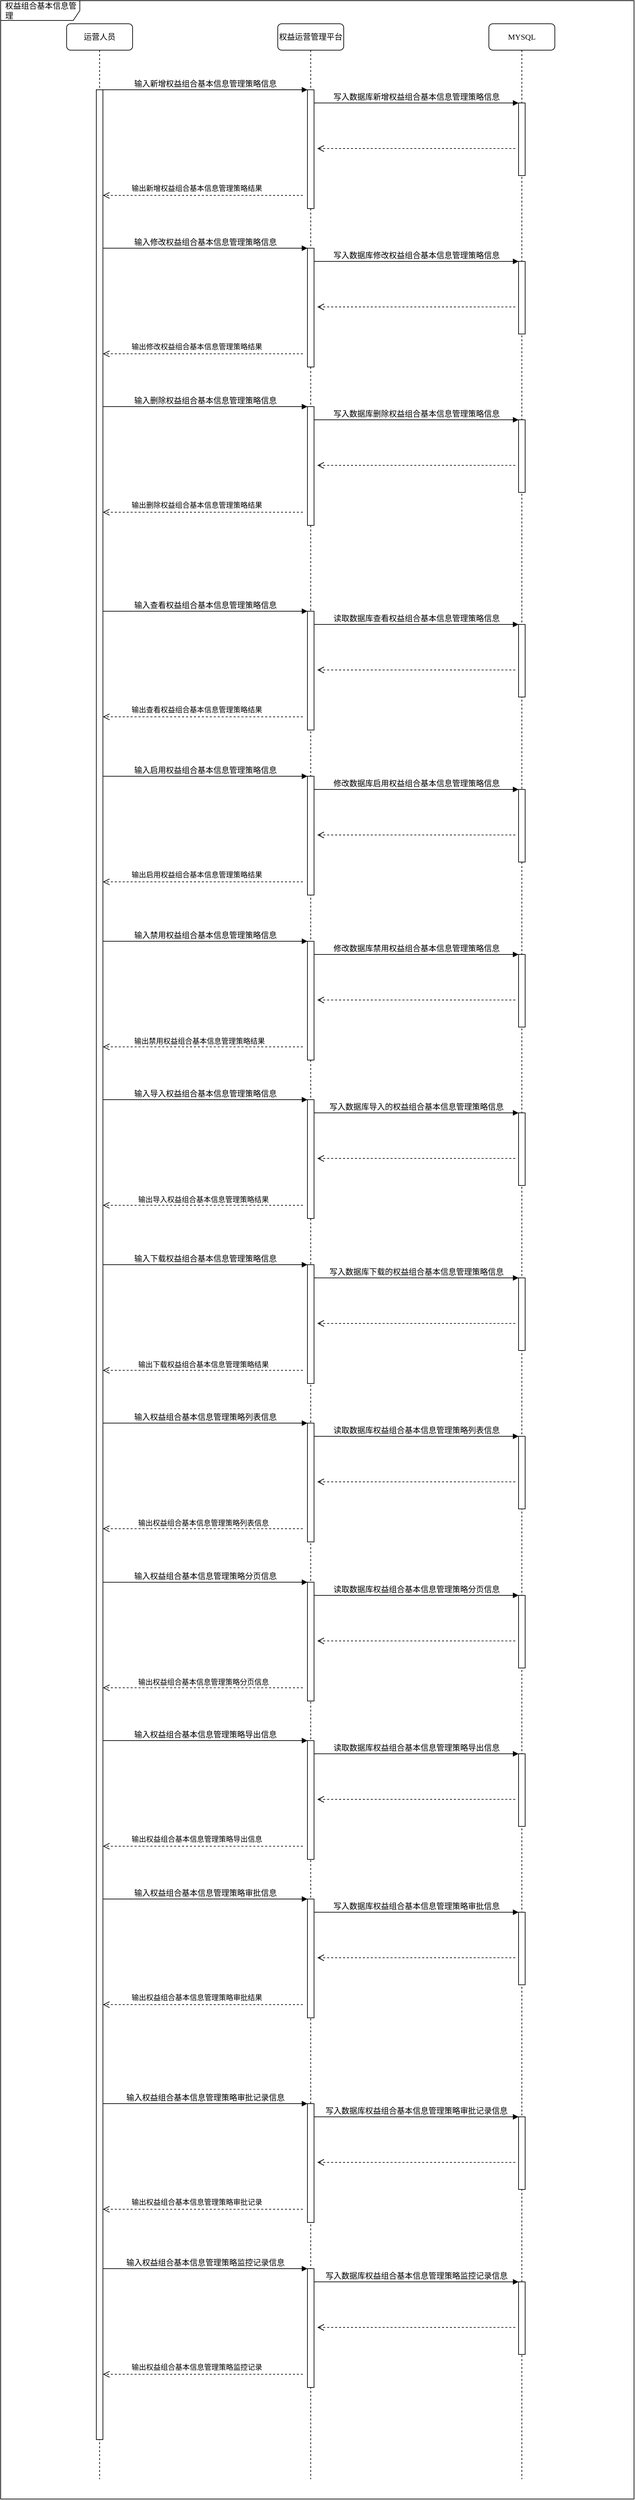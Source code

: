 <mxfile version="14.8.0" type="github" pages="2">
  <diagram id="pzeB38YV-Vg2la-Ex8Tj" name="24-2">
    <mxGraphModel dx="1422" dy="761" grid="1" gridSize="10" guides="1" tooltips="1" connect="1" arrows="1" fold="1" page="1" pageScale="1" pageWidth="827" pageHeight="1169" math="0" shadow="0">
      <root>
        <mxCell id="0" />
        <mxCell id="1" parent="0" />
        <mxCell id="Gmirbs6FU1A6SS8bkZe8-1" value="权益组合基本信息管理" style="shape=umlFrame;whiteSpace=wrap;html=1;width=120;height=30;boundedLbl=1;verticalAlign=middle;align=left;spacingLeft=5;" parent="1" vertex="1">
          <mxGeometry x="19" y="45" width="960" height="3785" as="geometry" />
        </mxCell>
        <mxCell id="Gmirbs6FU1A6SS8bkZe8-2" value="权益运营管理平台" style="shape=umlLifeline;perimeter=lifelinePerimeter;whiteSpace=wrap;html=1;container=1;collapsible=0;recursiveResize=0;outlineConnect=0;rounded=1;shadow=0;comic=0;labelBackgroundColor=none;strokeWidth=1;fontFamily=Verdana;fontSize=12;align=center;" parent="1" vertex="1">
          <mxGeometry x="439" y="80" width="100" height="3720" as="geometry" />
        </mxCell>
        <mxCell id="Gmirbs6FU1A6SS8bkZe8-3" value="" style="html=1;points=[];perimeter=orthogonalPerimeter;rounded=0;shadow=0;comic=0;labelBackgroundColor=none;strokeWidth=1;fontFamily=Verdana;fontSize=12;align=center;" parent="Gmirbs6FU1A6SS8bkZe8-2" vertex="1">
          <mxGeometry x="45" y="100" width="10" height="180" as="geometry" />
        </mxCell>
        <mxCell id="Gmirbs6FU1A6SS8bkZe8-4" value="MYSQL" style="shape=umlLifeline;perimeter=lifelinePerimeter;whiteSpace=wrap;html=1;container=1;collapsible=0;recursiveResize=0;outlineConnect=0;rounded=1;shadow=0;comic=0;labelBackgroundColor=none;strokeWidth=1;fontFamily=Verdana;fontSize=12;align=center;" parent="1" vertex="1">
          <mxGeometry x="759" y="80" width="100" height="3720" as="geometry" />
        </mxCell>
        <mxCell id="Gmirbs6FU1A6SS8bkZe8-5" value="" style="html=1;points=[];perimeter=orthogonalPerimeter;rounded=0;shadow=0;comic=0;labelBackgroundColor=none;strokeWidth=1;fontFamily=Verdana;fontSize=12;align=center;" parent="Gmirbs6FU1A6SS8bkZe8-4" vertex="1">
          <mxGeometry x="45" y="120" width="10" height="110" as="geometry" />
        </mxCell>
        <mxCell id="Gmirbs6FU1A6SS8bkZe8-6" value="运营人员" style="shape=umlLifeline;perimeter=lifelinePerimeter;whiteSpace=wrap;html=1;container=1;collapsible=0;recursiveResize=0;outlineConnect=0;rounded=1;shadow=0;comic=0;labelBackgroundColor=none;strokeWidth=1;fontFamily=Verdana;fontSize=12;align=center;" parent="1" vertex="1">
          <mxGeometry x="119" y="80" width="100" height="3720" as="geometry" />
        </mxCell>
        <mxCell id="Gmirbs6FU1A6SS8bkZe8-7" value="" style="html=1;points=[];perimeter=orthogonalPerimeter;rounded=0;shadow=0;comic=0;labelBackgroundColor=none;strokeWidth=1;fontFamily=Verdana;fontSize=12;align=center;" parent="Gmirbs6FU1A6SS8bkZe8-6" vertex="1">
          <mxGeometry x="45" y="100" width="10" height="3560" as="geometry" />
        </mxCell>
        <mxCell id="Gmirbs6FU1A6SS8bkZe8-8" value="输入新增权益组合基本信息管理策略信息" style="html=1;verticalAlign=bottom;endArrow=block;entryX=0;entryY=0;labelBackgroundColor=none;fontFamily=Verdana;fontSize=12;edgeStyle=elbowEdgeStyle;elbow=vertical;" parent="1" source="Gmirbs6FU1A6SS8bkZe8-7" target="Gmirbs6FU1A6SS8bkZe8-3" edge="1">
          <mxGeometry relative="1" as="geometry">
            <mxPoint x="419" y="190" as="sourcePoint" />
          </mxGeometry>
        </mxCell>
        <mxCell id="Gmirbs6FU1A6SS8bkZe8-9" value="写入数据库新增权益组合基本信息管理策略信息" style="html=1;verticalAlign=bottom;endArrow=block;entryX=0;entryY=0;labelBackgroundColor=none;fontFamily=Verdana;fontSize=12;edgeStyle=elbowEdgeStyle;elbow=vertical;" parent="1" source="Gmirbs6FU1A6SS8bkZe8-3" target="Gmirbs6FU1A6SS8bkZe8-5" edge="1">
          <mxGeometry relative="1" as="geometry">
            <mxPoint x="569" y="200" as="sourcePoint" />
          </mxGeometry>
        </mxCell>
        <mxCell id="Gmirbs6FU1A6SS8bkZe8-10" value="" style="html=1;verticalAlign=bottom;endArrow=open;dashed=1;endSize=8;" parent="1" edge="1">
          <mxGeometry relative="1" as="geometry">
            <mxPoint x="799" y="269" as="sourcePoint" />
            <mxPoint x="499" y="269" as="targetPoint" />
          </mxGeometry>
        </mxCell>
        <mxCell id="Gmirbs6FU1A6SS8bkZe8-11" value="" style="html=1;verticalAlign=bottom;endArrow=open;dashed=1;endSize=8;entryX=1.2;entryY=0.387;entryDx=0;entryDy=0;entryPerimeter=0;" parent="1" edge="1">
          <mxGeometry relative="1" as="geometry">
            <mxPoint x="477.0" y="340" as="sourcePoint" />
            <mxPoint x="174" y="340.01" as="targetPoint" />
          </mxGeometry>
        </mxCell>
        <mxCell id="Gmirbs6FU1A6SS8bkZe8-12" value="输出新增权益组合基本信息管理策略结果" style="edgeLabel;html=1;align=center;verticalAlign=middle;resizable=0;points=[];" parent="Gmirbs6FU1A6SS8bkZe8-11" vertex="1" connectable="0">
          <mxGeometry x="0.102" y="-1" relative="1" as="geometry">
            <mxPoint x="6" y="-10.01" as="offset" />
          </mxGeometry>
        </mxCell>
        <mxCell id="Gmirbs6FU1A6SS8bkZe8-13" value="" style="html=1;points=[];perimeter=orthogonalPerimeter;rounded=0;shadow=0;comic=0;labelBackgroundColor=none;strokeWidth=1;fontFamily=Verdana;fontSize=12;align=center;" parent="1" vertex="1">
          <mxGeometry x="484" y="420" width="10" height="180" as="geometry" />
        </mxCell>
        <mxCell id="Gmirbs6FU1A6SS8bkZe8-14" value="" style="html=1;points=[];perimeter=orthogonalPerimeter;rounded=0;shadow=0;comic=0;labelBackgroundColor=none;strokeWidth=1;fontFamily=Verdana;fontSize=12;align=center;" parent="1" vertex="1">
          <mxGeometry x="804" y="440" width="10" height="110" as="geometry" />
        </mxCell>
        <mxCell id="Gmirbs6FU1A6SS8bkZe8-15" value="输入修改权益组合基本信息管理策略信息" style="html=1;verticalAlign=bottom;endArrow=block;entryX=0;entryY=0;labelBackgroundColor=none;fontFamily=Verdana;fontSize=12;edgeStyle=elbowEdgeStyle;elbow=vertical;" parent="1" target="Gmirbs6FU1A6SS8bkZe8-13" edge="1">
          <mxGeometry relative="1" as="geometry">
            <mxPoint x="174" y="420" as="sourcePoint" />
          </mxGeometry>
        </mxCell>
        <mxCell id="Gmirbs6FU1A6SS8bkZe8-16" value="写入数据库修改权益组合基本信息管理策略信息" style="html=1;verticalAlign=bottom;endArrow=block;entryX=0;entryY=0;labelBackgroundColor=none;fontFamily=Verdana;fontSize=12;edgeStyle=elbowEdgeStyle;elbow=vertical;" parent="1" source="Gmirbs6FU1A6SS8bkZe8-13" target="Gmirbs6FU1A6SS8bkZe8-14" edge="1">
          <mxGeometry relative="1" as="geometry">
            <mxPoint x="569" y="440" as="sourcePoint" />
          </mxGeometry>
        </mxCell>
        <mxCell id="Gmirbs6FU1A6SS8bkZe8-17" value="" style="html=1;verticalAlign=bottom;endArrow=open;dashed=1;endSize=8;" parent="1" edge="1">
          <mxGeometry relative="1" as="geometry">
            <mxPoint x="799" y="509" as="sourcePoint" />
            <mxPoint x="499" y="509" as="targetPoint" />
          </mxGeometry>
        </mxCell>
        <mxCell id="Gmirbs6FU1A6SS8bkZe8-18" value="" style="html=1;verticalAlign=bottom;endArrow=open;dashed=1;endSize=8;entryX=1.2;entryY=0.387;entryDx=0;entryDy=0;entryPerimeter=0;" parent="1" edge="1">
          <mxGeometry relative="1" as="geometry">
            <mxPoint x="477.0" y="580" as="sourcePoint" />
            <mxPoint x="174" y="580.01" as="targetPoint" />
          </mxGeometry>
        </mxCell>
        <mxCell id="Gmirbs6FU1A6SS8bkZe8-19" value="输出修改权益组合基本信息管理策略结果" style="edgeLabel;html=1;align=center;verticalAlign=middle;resizable=0;points=[];" parent="Gmirbs6FU1A6SS8bkZe8-18" vertex="1" connectable="0">
          <mxGeometry x="0.102" y="-1" relative="1" as="geometry">
            <mxPoint x="6" y="-10.01" as="offset" />
          </mxGeometry>
        </mxCell>
        <mxCell id="Gmirbs6FU1A6SS8bkZe8-20" value="" style="html=1;points=[];perimeter=orthogonalPerimeter;rounded=0;shadow=0;comic=0;labelBackgroundColor=none;strokeWidth=1;fontFamily=Verdana;fontSize=12;align=center;" parent="1" vertex="1">
          <mxGeometry x="484" y="660" width="10" height="180" as="geometry" />
        </mxCell>
        <mxCell id="Gmirbs6FU1A6SS8bkZe8-21" value="" style="html=1;points=[];perimeter=orthogonalPerimeter;rounded=0;shadow=0;comic=0;labelBackgroundColor=none;strokeWidth=1;fontFamily=Verdana;fontSize=12;align=center;" parent="1" vertex="1">
          <mxGeometry x="804" y="680" width="10" height="110" as="geometry" />
        </mxCell>
        <mxCell id="Gmirbs6FU1A6SS8bkZe8-22" value="输入删除权益组合基本信息管理策略信息" style="html=1;verticalAlign=bottom;endArrow=block;entryX=0;entryY=0;labelBackgroundColor=none;fontFamily=Verdana;fontSize=12;edgeStyle=elbowEdgeStyle;elbow=vertical;" parent="1" target="Gmirbs6FU1A6SS8bkZe8-20" edge="1">
          <mxGeometry relative="1" as="geometry">
            <mxPoint x="174" y="660" as="sourcePoint" />
          </mxGeometry>
        </mxCell>
        <mxCell id="Gmirbs6FU1A6SS8bkZe8-23" value="写入数据库删除权益组合基本信息管理策略信息" style="html=1;verticalAlign=bottom;endArrow=block;entryX=0;entryY=0;labelBackgroundColor=none;fontFamily=Verdana;fontSize=12;edgeStyle=elbowEdgeStyle;elbow=vertical;" parent="1" source="Gmirbs6FU1A6SS8bkZe8-20" target="Gmirbs6FU1A6SS8bkZe8-21" edge="1">
          <mxGeometry relative="1" as="geometry">
            <mxPoint x="569" y="680" as="sourcePoint" />
          </mxGeometry>
        </mxCell>
        <mxCell id="Gmirbs6FU1A6SS8bkZe8-24" value="" style="html=1;verticalAlign=bottom;endArrow=open;dashed=1;endSize=8;" parent="1" edge="1">
          <mxGeometry relative="1" as="geometry">
            <mxPoint x="799" y="749.0" as="sourcePoint" />
            <mxPoint x="499" y="749.0" as="targetPoint" />
          </mxGeometry>
        </mxCell>
        <mxCell id="Gmirbs6FU1A6SS8bkZe8-25" value="" style="html=1;verticalAlign=bottom;endArrow=open;dashed=1;endSize=8;entryX=1.2;entryY=0.387;entryDx=0;entryDy=0;entryPerimeter=0;" parent="1" edge="1">
          <mxGeometry relative="1" as="geometry">
            <mxPoint x="477.0" y="820" as="sourcePoint" />
            <mxPoint x="174" y="820.01" as="targetPoint" />
          </mxGeometry>
        </mxCell>
        <mxCell id="Gmirbs6FU1A6SS8bkZe8-26" value="输出删除权益组合基本信息管理策略结果" style="edgeLabel;html=1;align=center;verticalAlign=middle;resizable=0;points=[];" parent="Gmirbs6FU1A6SS8bkZe8-25" vertex="1" connectable="0">
          <mxGeometry x="0.102" y="-1" relative="1" as="geometry">
            <mxPoint x="6" y="-10.01" as="offset" />
          </mxGeometry>
        </mxCell>
        <mxCell id="Gmirbs6FU1A6SS8bkZe8-27" value="" style="html=1;points=[];perimeter=orthogonalPerimeter;rounded=0;shadow=0;comic=0;labelBackgroundColor=none;strokeWidth=1;fontFamily=Verdana;fontSize=12;align=center;" parent="1" vertex="1">
          <mxGeometry x="484" y="970" width="10" height="180" as="geometry" />
        </mxCell>
        <mxCell id="Gmirbs6FU1A6SS8bkZe8-28" value="" style="html=1;points=[];perimeter=orthogonalPerimeter;rounded=0;shadow=0;comic=0;labelBackgroundColor=none;strokeWidth=1;fontFamily=Verdana;fontSize=12;align=center;" parent="1" vertex="1">
          <mxGeometry x="804" y="990" width="10" height="110" as="geometry" />
        </mxCell>
        <mxCell id="Gmirbs6FU1A6SS8bkZe8-29" value="输入查看权益组合基本信息管理策略信息" style="html=1;verticalAlign=bottom;endArrow=block;entryX=0;entryY=0;labelBackgroundColor=none;fontFamily=Verdana;fontSize=12;edgeStyle=elbowEdgeStyle;elbow=vertical;" parent="1" target="Gmirbs6FU1A6SS8bkZe8-27" edge="1">
          <mxGeometry relative="1" as="geometry">
            <mxPoint x="174" y="970" as="sourcePoint" />
          </mxGeometry>
        </mxCell>
        <mxCell id="Gmirbs6FU1A6SS8bkZe8-30" value="读取数据库查看权益组合基本信息管理策略信息" style="html=1;verticalAlign=bottom;endArrow=block;entryX=0;entryY=0;labelBackgroundColor=none;fontFamily=Verdana;fontSize=12;edgeStyle=elbowEdgeStyle;elbow=vertical;" parent="1" source="Gmirbs6FU1A6SS8bkZe8-27" target="Gmirbs6FU1A6SS8bkZe8-28" edge="1">
          <mxGeometry relative="1" as="geometry">
            <mxPoint x="569" y="990" as="sourcePoint" />
          </mxGeometry>
        </mxCell>
        <mxCell id="Gmirbs6FU1A6SS8bkZe8-31" value="" style="html=1;verticalAlign=bottom;endArrow=open;dashed=1;endSize=8;" parent="1" edge="1">
          <mxGeometry relative="1" as="geometry">
            <mxPoint x="799" y="1059.0" as="sourcePoint" />
            <mxPoint x="499" y="1059.0" as="targetPoint" />
          </mxGeometry>
        </mxCell>
        <mxCell id="Gmirbs6FU1A6SS8bkZe8-32" value="" style="html=1;verticalAlign=bottom;endArrow=open;dashed=1;endSize=8;entryX=1.2;entryY=0.387;entryDx=0;entryDy=0;entryPerimeter=0;" parent="1" edge="1">
          <mxGeometry relative="1" as="geometry">
            <mxPoint x="477.0" y="1130" as="sourcePoint" />
            <mxPoint x="174" y="1130.01" as="targetPoint" />
          </mxGeometry>
        </mxCell>
        <mxCell id="Gmirbs6FU1A6SS8bkZe8-33" value="输出查看权益组合基本信息管理策略结果" style="edgeLabel;html=1;align=center;verticalAlign=middle;resizable=0;points=[];" parent="Gmirbs6FU1A6SS8bkZe8-32" vertex="1" connectable="0">
          <mxGeometry x="0.102" y="-1" relative="1" as="geometry">
            <mxPoint x="6" y="-10.01" as="offset" />
          </mxGeometry>
        </mxCell>
        <mxCell id="Gmirbs6FU1A6SS8bkZe8-34" value="" style="html=1;points=[];perimeter=orthogonalPerimeter;rounded=0;shadow=0;comic=0;labelBackgroundColor=none;strokeWidth=1;fontFamily=Verdana;fontSize=12;align=center;" parent="1" vertex="1">
          <mxGeometry x="484" y="1220" width="10" height="180" as="geometry" />
        </mxCell>
        <mxCell id="Gmirbs6FU1A6SS8bkZe8-35" value="" style="html=1;points=[];perimeter=orthogonalPerimeter;rounded=0;shadow=0;comic=0;labelBackgroundColor=none;strokeWidth=1;fontFamily=Verdana;fontSize=12;align=center;" parent="1" vertex="1">
          <mxGeometry x="804" y="1240" width="10" height="110" as="geometry" />
        </mxCell>
        <mxCell id="Gmirbs6FU1A6SS8bkZe8-36" value="输入启用权益组合基本信息管理策略信息" style="html=1;verticalAlign=bottom;endArrow=block;entryX=0;entryY=0;labelBackgroundColor=none;fontFamily=Verdana;fontSize=12;edgeStyle=elbowEdgeStyle;elbow=vertical;" parent="1" target="Gmirbs6FU1A6SS8bkZe8-34" edge="1">
          <mxGeometry relative="1" as="geometry">
            <mxPoint x="174" y="1220" as="sourcePoint" />
          </mxGeometry>
        </mxCell>
        <mxCell id="Gmirbs6FU1A6SS8bkZe8-37" value="修改数据库启用权益组合基本信息管理策略信息" style="html=1;verticalAlign=bottom;endArrow=block;entryX=0;entryY=0;labelBackgroundColor=none;fontFamily=Verdana;fontSize=12;edgeStyle=elbowEdgeStyle;elbow=vertical;" parent="1" source="Gmirbs6FU1A6SS8bkZe8-34" target="Gmirbs6FU1A6SS8bkZe8-35" edge="1">
          <mxGeometry relative="1" as="geometry">
            <mxPoint x="569" y="1240" as="sourcePoint" />
          </mxGeometry>
        </mxCell>
        <mxCell id="Gmirbs6FU1A6SS8bkZe8-38" value="" style="html=1;verticalAlign=bottom;endArrow=open;dashed=1;endSize=8;" parent="1" edge="1">
          <mxGeometry relative="1" as="geometry">
            <mxPoint x="799" y="1309.0" as="sourcePoint" />
            <mxPoint x="499" y="1309.0" as="targetPoint" />
          </mxGeometry>
        </mxCell>
        <mxCell id="Gmirbs6FU1A6SS8bkZe8-39" value="" style="html=1;verticalAlign=bottom;endArrow=open;dashed=1;endSize=8;entryX=1.2;entryY=0.387;entryDx=0;entryDy=0;entryPerimeter=0;" parent="1" edge="1">
          <mxGeometry relative="1" as="geometry">
            <mxPoint x="477.0" y="1380" as="sourcePoint" />
            <mxPoint x="174" y="1380.01" as="targetPoint" />
          </mxGeometry>
        </mxCell>
        <mxCell id="Gmirbs6FU1A6SS8bkZe8-40" value="输出启用权益组合基本信息管理策略结果" style="edgeLabel;html=1;align=center;verticalAlign=middle;resizable=0;points=[];" parent="Gmirbs6FU1A6SS8bkZe8-39" vertex="1" connectable="0">
          <mxGeometry x="0.102" y="-1" relative="1" as="geometry">
            <mxPoint x="6" y="-10.01" as="offset" />
          </mxGeometry>
        </mxCell>
        <mxCell id="Gmirbs6FU1A6SS8bkZe8-41" value="" style="html=1;points=[];perimeter=orthogonalPerimeter;rounded=0;shadow=0;comic=0;labelBackgroundColor=none;strokeWidth=1;fontFamily=Verdana;fontSize=12;align=center;" parent="1" vertex="1">
          <mxGeometry x="484" y="1470" width="10" height="180" as="geometry" />
        </mxCell>
        <mxCell id="Gmirbs6FU1A6SS8bkZe8-42" value="" style="html=1;points=[];perimeter=orthogonalPerimeter;rounded=0;shadow=0;comic=0;labelBackgroundColor=none;strokeWidth=1;fontFamily=Verdana;fontSize=12;align=center;" parent="1" vertex="1">
          <mxGeometry x="804" y="1490" width="10" height="110" as="geometry" />
        </mxCell>
        <mxCell id="Gmirbs6FU1A6SS8bkZe8-43" value="输入禁用权益组合基本信息管理策略信息" style="html=1;verticalAlign=bottom;endArrow=block;entryX=0;entryY=0;labelBackgroundColor=none;fontFamily=Verdana;fontSize=12;edgeStyle=elbowEdgeStyle;elbow=vertical;" parent="1" target="Gmirbs6FU1A6SS8bkZe8-41" edge="1">
          <mxGeometry relative="1" as="geometry">
            <mxPoint x="174" y="1470" as="sourcePoint" />
          </mxGeometry>
        </mxCell>
        <mxCell id="Gmirbs6FU1A6SS8bkZe8-44" value="修改数据库禁用权益组合基本信息管理策略信息" style="html=1;verticalAlign=bottom;endArrow=block;entryX=0;entryY=0;labelBackgroundColor=none;fontFamily=Verdana;fontSize=12;edgeStyle=elbowEdgeStyle;elbow=vertical;" parent="1" source="Gmirbs6FU1A6SS8bkZe8-41" target="Gmirbs6FU1A6SS8bkZe8-42" edge="1">
          <mxGeometry relative="1" as="geometry">
            <mxPoint x="569" y="1490" as="sourcePoint" />
          </mxGeometry>
        </mxCell>
        <mxCell id="Gmirbs6FU1A6SS8bkZe8-45" value="" style="html=1;verticalAlign=bottom;endArrow=open;dashed=1;endSize=8;" parent="1" edge="1">
          <mxGeometry relative="1" as="geometry">
            <mxPoint x="799" y="1559.0" as="sourcePoint" />
            <mxPoint x="499" y="1559.0" as="targetPoint" />
          </mxGeometry>
        </mxCell>
        <mxCell id="Gmirbs6FU1A6SS8bkZe8-46" value="输出禁用权益组合基本信息管理策略结果" style="html=1;verticalAlign=bottom;endArrow=open;dashed=1;endSize=8;entryX=1.2;entryY=0.387;entryDx=0;entryDy=0;entryPerimeter=0;" parent="1" edge="1">
          <mxGeometry x="0.036" relative="1" as="geometry">
            <mxPoint x="477.0" y="1630" as="sourcePoint" />
            <mxPoint x="174" y="1630.01" as="targetPoint" />
            <mxPoint as="offset" />
          </mxGeometry>
        </mxCell>
        <mxCell id="Gmirbs6FU1A6SS8bkZe8-47" value="" style="html=1;points=[];perimeter=orthogonalPerimeter;rounded=0;shadow=0;comic=0;labelBackgroundColor=none;strokeWidth=1;fontFamily=Verdana;fontSize=12;align=center;" parent="1" vertex="1">
          <mxGeometry x="484" y="1710" width="10" height="180" as="geometry" />
        </mxCell>
        <mxCell id="Gmirbs6FU1A6SS8bkZe8-48" value="" style="html=1;points=[];perimeter=orthogonalPerimeter;rounded=0;shadow=0;comic=0;labelBackgroundColor=none;strokeWidth=1;fontFamily=Verdana;fontSize=12;align=center;" parent="1" vertex="1">
          <mxGeometry x="804" y="1730" width="10" height="110" as="geometry" />
        </mxCell>
        <mxCell id="Gmirbs6FU1A6SS8bkZe8-49" value="输入导入权益组合基本信息管理策略信息" style="html=1;verticalAlign=bottom;endArrow=block;entryX=0;entryY=0;labelBackgroundColor=none;fontFamily=Verdana;fontSize=12;edgeStyle=elbowEdgeStyle;elbow=vertical;" parent="1" target="Gmirbs6FU1A6SS8bkZe8-47" edge="1">
          <mxGeometry relative="1" as="geometry">
            <mxPoint x="174" y="1710" as="sourcePoint" />
          </mxGeometry>
        </mxCell>
        <mxCell id="Gmirbs6FU1A6SS8bkZe8-50" value="写入数据库导入的权益组合基本信息管理策略信息" style="html=1;verticalAlign=bottom;endArrow=block;entryX=0;entryY=0;labelBackgroundColor=none;fontFamily=Verdana;fontSize=12;edgeStyle=elbowEdgeStyle;elbow=vertical;" parent="1" source="Gmirbs6FU1A6SS8bkZe8-47" target="Gmirbs6FU1A6SS8bkZe8-48" edge="1">
          <mxGeometry relative="1" as="geometry">
            <mxPoint x="569" y="1730" as="sourcePoint" />
          </mxGeometry>
        </mxCell>
        <mxCell id="Gmirbs6FU1A6SS8bkZe8-51" value="" style="html=1;verticalAlign=bottom;endArrow=open;dashed=1;endSize=8;" parent="1" edge="1">
          <mxGeometry relative="1" as="geometry">
            <mxPoint x="799" y="1799.0" as="sourcePoint" />
            <mxPoint x="499" y="1799.0" as="targetPoint" />
          </mxGeometry>
        </mxCell>
        <mxCell id="Gmirbs6FU1A6SS8bkZe8-52" value="输出导入权益组合基本信息管理策略结果" style="html=1;verticalAlign=bottom;endArrow=open;dashed=1;endSize=8;entryX=1.2;entryY=0.387;entryDx=0;entryDy=0;entryPerimeter=0;" parent="1" edge="1">
          <mxGeometry relative="1" as="geometry">
            <mxPoint x="477.0" y="1870" as="sourcePoint" />
            <mxPoint x="174" y="1870.01" as="targetPoint" />
          </mxGeometry>
        </mxCell>
        <mxCell id="Gmirbs6FU1A6SS8bkZe8-53" value="" style="html=1;points=[];perimeter=orthogonalPerimeter;rounded=0;shadow=0;comic=0;labelBackgroundColor=none;strokeWidth=1;fontFamily=Verdana;fontSize=12;align=center;" parent="1" vertex="1">
          <mxGeometry x="484" y="1960" width="10" height="180" as="geometry" />
        </mxCell>
        <mxCell id="Gmirbs6FU1A6SS8bkZe8-54" value="" style="html=1;points=[];perimeter=orthogonalPerimeter;rounded=0;shadow=0;comic=0;labelBackgroundColor=none;strokeWidth=1;fontFamily=Verdana;fontSize=12;align=center;" parent="1" vertex="1">
          <mxGeometry x="804" y="1980" width="10" height="110" as="geometry" />
        </mxCell>
        <mxCell id="Gmirbs6FU1A6SS8bkZe8-55" value="输入下载权益组合基本信息管理策略信息" style="html=1;verticalAlign=bottom;endArrow=block;entryX=0;entryY=0;labelBackgroundColor=none;fontFamily=Verdana;fontSize=12;edgeStyle=elbowEdgeStyle;elbow=vertical;" parent="1" target="Gmirbs6FU1A6SS8bkZe8-53" edge="1">
          <mxGeometry relative="1" as="geometry">
            <mxPoint x="174" y="1960" as="sourcePoint" />
          </mxGeometry>
        </mxCell>
        <mxCell id="Gmirbs6FU1A6SS8bkZe8-56" value="写入数据库下载的权益组合基本信息管理策略信息" style="html=1;verticalAlign=bottom;endArrow=block;entryX=0;entryY=0;labelBackgroundColor=none;fontFamily=Verdana;fontSize=12;edgeStyle=elbowEdgeStyle;elbow=vertical;" parent="1" source="Gmirbs6FU1A6SS8bkZe8-53" target="Gmirbs6FU1A6SS8bkZe8-54" edge="1">
          <mxGeometry relative="1" as="geometry">
            <mxPoint x="569" y="1980" as="sourcePoint" />
          </mxGeometry>
        </mxCell>
        <mxCell id="Gmirbs6FU1A6SS8bkZe8-57" value="" style="html=1;verticalAlign=bottom;endArrow=open;dashed=1;endSize=8;" parent="1" edge="1">
          <mxGeometry relative="1" as="geometry">
            <mxPoint x="799" y="2049.0" as="sourcePoint" />
            <mxPoint x="499" y="2049.0" as="targetPoint" />
          </mxGeometry>
        </mxCell>
        <mxCell id="Gmirbs6FU1A6SS8bkZe8-58" value="输出下载权益组合基本信息管理策略结果" style="html=1;verticalAlign=bottom;endArrow=open;dashed=1;endSize=8;entryX=1.2;entryY=0.387;entryDx=0;entryDy=0;entryPerimeter=0;" parent="1" edge="1">
          <mxGeometry relative="1" as="geometry">
            <mxPoint x="477.0" y="2120" as="sourcePoint" />
            <mxPoint x="174" y="2120.01" as="targetPoint" />
          </mxGeometry>
        </mxCell>
        <mxCell id="Gmirbs6FU1A6SS8bkZe8-59" value="" style="html=1;points=[];perimeter=orthogonalPerimeter;rounded=0;shadow=0;comic=0;labelBackgroundColor=none;strokeWidth=1;fontFamily=Verdana;fontSize=12;align=center;" parent="1" vertex="1">
          <mxGeometry x="484" y="2200" width="10" height="180" as="geometry" />
        </mxCell>
        <mxCell id="Gmirbs6FU1A6SS8bkZe8-60" value="" style="html=1;points=[];perimeter=orthogonalPerimeter;rounded=0;shadow=0;comic=0;labelBackgroundColor=none;strokeWidth=1;fontFamily=Verdana;fontSize=12;align=center;" parent="1" vertex="1">
          <mxGeometry x="804" y="2220" width="10" height="110" as="geometry" />
        </mxCell>
        <mxCell id="Gmirbs6FU1A6SS8bkZe8-61" value="输入权益组合基本信息管理策略列表信息" style="html=1;verticalAlign=bottom;endArrow=block;entryX=0;entryY=0;labelBackgroundColor=none;fontFamily=Verdana;fontSize=12;edgeStyle=elbowEdgeStyle;elbow=vertical;" parent="1" target="Gmirbs6FU1A6SS8bkZe8-59" edge="1">
          <mxGeometry relative="1" as="geometry">
            <mxPoint x="174" y="2200" as="sourcePoint" />
          </mxGeometry>
        </mxCell>
        <mxCell id="Gmirbs6FU1A6SS8bkZe8-62" value="读取数据库权益组合基本信息管理策略列表信息" style="html=1;verticalAlign=bottom;endArrow=block;entryX=0;entryY=0;labelBackgroundColor=none;fontFamily=Verdana;fontSize=12;edgeStyle=elbowEdgeStyle;elbow=vertical;" parent="1" source="Gmirbs6FU1A6SS8bkZe8-59" target="Gmirbs6FU1A6SS8bkZe8-60" edge="1">
          <mxGeometry relative="1" as="geometry">
            <mxPoint x="569" y="2220" as="sourcePoint" />
          </mxGeometry>
        </mxCell>
        <mxCell id="Gmirbs6FU1A6SS8bkZe8-63" value="" style="html=1;verticalAlign=bottom;endArrow=open;dashed=1;endSize=8;" parent="1" edge="1">
          <mxGeometry relative="1" as="geometry">
            <mxPoint x="799" y="2289" as="sourcePoint" />
            <mxPoint x="499" y="2289" as="targetPoint" />
          </mxGeometry>
        </mxCell>
        <mxCell id="Gmirbs6FU1A6SS8bkZe8-64" value="输出权益组合基本信息管理策略列表信息" style="html=1;verticalAlign=bottom;endArrow=open;dashed=1;endSize=8;entryX=1.2;entryY=0.387;entryDx=0;entryDy=0;entryPerimeter=0;" parent="1" edge="1">
          <mxGeometry relative="1" as="geometry">
            <mxPoint x="477.0" y="2360" as="sourcePoint" />
            <mxPoint x="174" y="2360.01" as="targetPoint" />
          </mxGeometry>
        </mxCell>
        <mxCell id="Gmirbs6FU1A6SS8bkZe8-65" value="" style="html=1;points=[];perimeter=orthogonalPerimeter;rounded=0;shadow=0;comic=0;labelBackgroundColor=none;strokeWidth=1;fontFamily=Verdana;fontSize=12;align=center;" parent="1" vertex="1">
          <mxGeometry x="484" y="2441" width="10" height="180" as="geometry" />
        </mxCell>
        <mxCell id="Gmirbs6FU1A6SS8bkZe8-66" value="" style="html=1;points=[];perimeter=orthogonalPerimeter;rounded=0;shadow=0;comic=0;labelBackgroundColor=none;strokeWidth=1;fontFamily=Verdana;fontSize=12;align=center;" parent="1" vertex="1">
          <mxGeometry x="804" y="2461" width="10" height="110" as="geometry" />
        </mxCell>
        <mxCell id="Gmirbs6FU1A6SS8bkZe8-67" value="输入权益组合基本信息管理策略分页信息" style="html=1;verticalAlign=bottom;endArrow=block;entryX=0;entryY=0;labelBackgroundColor=none;fontFamily=Verdana;fontSize=12;edgeStyle=elbowEdgeStyle;elbow=vertical;" parent="1" target="Gmirbs6FU1A6SS8bkZe8-65" edge="1">
          <mxGeometry relative="1" as="geometry">
            <mxPoint x="174" y="2441.167" as="sourcePoint" />
          </mxGeometry>
        </mxCell>
        <mxCell id="Gmirbs6FU1A6SS8bkZe8-68" value="读取数据库权益组合基本信息管理策略分页信息" style="html=1;verticalAlign=bottom;endArrow=block;entryX=0;entryY=0;labelBackgroundColor=none;fontFamily=Verdana;fontSize=12;edgeStyle=elbowEdgeStyle;elbow=vertical;" parent="1" source="Gmirbs6FU1A6SS8bkZe8-65" target="Gmirbs6FU1A6SS8bkZe8-66" edge="1">
          <mxGeometry relative="1" as="geometry">
            <mxPoint x="569" y="2461" as="sourcePoint" />
          </mxGeometry>
        </mxCell>
        <mxCell id="Gmirbs6FU1A6SS8bkZe8-69" value="" style="html=1;verticalAlign=bottom;endArrow=open;dashed=1;endSize=8;" parent="1" edge="1">
          <mxGeometry relative="1" as="geometry">
            <mxPoint x="799" y="2530" as="sourcePoint" />
            <mxPoint x="499" y="2530" as="targetPoint" />
          </mxGeometry>
        </mxCell>
        <mxCell id="Gmirbs6FU1A6SS8bkZe8-70" value="输出权益组合基本信息管理策略分页信息" style="html=1;verticalAlign=bottom;endArrow=open;dashed=1;endSize=8;entryX=1.2;entryY=0.387;entryDx=0;entryDy=0;entryPerimeter=0;" parent="1" edge="1">
          <mxGeometry relative="1" as="geometry">
            <mxPoint x="477.0" y="2601" as="sourcePoint" />
            <mxPoint x="174" y="2601.01" as="targetPoint" />
          </mxGeometry>
        </mxCell>
        <mxCell id="Gmirbs6FU1A6SS8bkZe8-71" value="" style="html=1;points=[];perimeter=orthogonalPerimeter;rounded=0;shadow=0;comic=0;labelBackgroundColor=none;strokeWidth=1;fontFamily=Verdana;fontSize=12;align=center;" parent="1" vertex="1">
          <mxGeometry x="484" y="2681" width="10" height="180" as="geometry" />
        </mxCell>
        <mxCell id="Gmirbs6FU1A6SS8bkZe8-72" value="" style="html=1;points=[];perimeter=orthogonalPerimeter;rounded=0;shadow=0;comic=0;labelBackgroundColor=none;strokeWidth=1;fontFamily=Verdana;fontSize=12;align=center;" parent="1" vertex="1">
          <mxGeometry x="804" y="2701" width="10" height="110" as="geometry" />
        </mxCell>
        <mxCell id="Gmirbs6FU1A6SS8bkZe8-73" value="输入权益组合基本信息管理策略导出信息" style="html=1;verticalAlign=bottom;endArrow=block;entryX=0;entryY=0;labelBackgroundColor=none;fontFamily=Verdana;fontSize=12;edgeStyle=elbowEdgeStyle;elbow=vertical;" parent="1" target="Gmirbs6FU1A6SS8bkZe8-71" edge="1">
          <mxGeometry relative="1" as="geometry">
            <mxPoint x="174" y="2681" as="sourcePoint" />
          </mxGeometry>
        </mxCell>
        <mxCell id="Gmirbs6FU1A6SS8bkZe8-74" value="读取数据库权益组合基本信息管理策略导出信息" style="html=1;verticalAlign=bottom;endArrow=block;entryX=0;entryY=0;labelBackgroundColor=none;fontFamily=Verdana;fontSize=12;edgeStyle=elbowEdgeStyle;elbow=vertical;" parent="1" source="Gmirbs6FU1A6SS8bkZe8-71" target="Gmirbs6FU1A6SS8bkZe8-72" edge="1">
          <mxGeometry relative="1" as="geometry">
            <mxPoint x="569" y="2701" as="sourcePoint" />
          </mxGeometry>
        </mxCell>
        <mxCell id="Gmirbs6FU1A6SS8bkZe8-75" value="" style="html=1;verticalAlign=bottom;endArrow=open;dashed=1;endSize=8;" parent="1" edge="1">
          <mxGeometry relative="1" as="geometry">
            <mxPoint x="799" y="2770" as="sourcePoint" />
            <mxPoint x="499" y="2770" as="targetPoint" />
          </mxGeometry>
        </mxCell>
        <mxCell id="Gmirbs6FU1A6SS8bkZe8-76" value="" style="html=1;verticalAlign=bottom;endArrow=open;dashed=1;endSize=8;entryX=1.2;entryY=0.387;entryDx=0;entryDy=0;entryPerimeter=0;" parent="1" edge="1">
          <mxGeometry relative="1" as="geometry">
            <mxPoint x="477.0" y="2841" as="sourcePoint" />
            <mxPoint x="174" y="2841.01" as="targetPoint" />
          </mxGeometry>
        </mxCell>
        <mxCell id="Gmirbs6FU1A6SS8bkZe8-77" value="输出权益组合基本信息管理策略导出信息" style="edgeLabel;html=1;align=center;verticalAlign=middle;resizable=0;points=[];" parent="Gmirbs6FU1A6SS8bkZe8-76" vertex="1" connectable="0">
          <mxGeometry x="0.102" y="-1" relative="1" as="geometry">
            <mxPoint x="6" y="-10.01" as="offset" />
          </mxGeometry>
        </mxCell>
        <mxCell id="Gmirbs6FU1A6SS8bkZe8-78" value="" style="html=1;points=[];perimeter=orthogonalPerimeter;rounded=0;shadow=0;comic=0;labelBackgroundColor=none;strokeWidth=1;fontFamily=Verdana;fontSize=12;align=center;" parent="1" vertex="1">
          <mxGeometry x="484" y="2921" width="10" height="180" as="geometry" />
        </mxCell>
        <mxCell id="Gmirbs6FU1A6SS8bkZe8-79" value="" style="html=1;points=[];perimeter=orthogonalPerimeter;rounded=0;shadow=0;comic=0;labelBackgroundColor=none;strokeWidth=1;fontFamily=Verdana;fontSize=12;align=center;" parent="1" vertex="1">
          <mxGeometry x="804" y="2941" width="10" height="110" as="geometry" />
        </mxCell>
        <mxCell id="Gmirbs6FU1A6SS8bkZe8-80" value="输入权益组合基本信息管理策略审批信息" style="html=1;verticalAlign=bottom;endArrow=block;entryX=0;entryY=0;labelBackgroundColor=none;fontFamily=Verdana;fontSize=12;edgeStyle=elbowEdgeStyle;elbow=vertical;" parent="1" target="Gmirbs6FU1A6SS8bkZe8-78" edge="1">
          <mxGeometry relative="1" as="geometry">
            <mxPoint x="174" y="2921" as="sourcePoint" />
          </mxGeometry>
        </mxCell>
        <mxCell id="Gmirbs6FU1A6SS8bkZe8-81" value="写入数据库权益组合基本信息管理策略审批信息" style="html=1;verticalAlign=bottom;endArrow=block;entryX=0;entryY=0;labelBackgroundColor=none;fontFamily=Verdana;fontSize=12;edgeStyle=elbowEdgeStyle;elbow=vertical;" parent="1" source="Gmirbs6FU1A6SS8bkZe8-78" target="Gmirbs6FU1A6SS8bkZe8-79" edge="1">
          <mxGeometry relative="1" as="geometry">
            <mxPoint x="569" y="2941" as="sourcePoint" />
          </mxGeometry>
        </mxCell>
        <mxCell id="Gmirbs6FU1A6SS8bkZe8-82" value="" style="html=1;verticalAlign=bottom;endArrow=open;dashed=1;endSize=8;" parent="1" edge="1">
          <mxGeometry relative="1" as="geometry">
            <mxPoint x="799" y="3010" as="sourcePoint" />
            <mxPoint x="499" y="3010" as="targetPoint" />
          </mxGeometry>
        </mxCell>
        <mxCell id="Gmirbs6FU1A6SS8bkZe8-83" value="" style="html=1;verticalAlign=bottom;endArrow=open;dashed=1;endSize=8;entryX=1.2;entryY=0.387;entryDx=0;entryDy=0;entryPerimeter=0;" parent="1" edge="1">
          <mxGeometry relative="1" as="geometry">
            <mxPoint x="477.0" y="3081" as="sourcePoint" />
            <mxPoint x="174" y="3081.01" as="targetPoint" />
          </mxGeometry>
        </mxCell>
        <mxCell id="Gmirbs6FU1A6SS8bkZe8-84" value="输出权益组合基本信息管理策略审批结果" style="edgeLabel;html=1;align=center;verticalAlign=middle;resizable=0;points=[];" parent="Gmirbs6FU1A6SS8bkZe8-83" vertex="1" connectable="0">
          <mxGeometry x="0.102" y="-1" relative="1" as="geometry">
            <mxPoint x="6" y="-10.01" as="offset" />
          </mxGeometry>
        </mxCell>
        <mxCell id="Gmirbs6FU1A6SS8bkZe8-85" value="" style="html=1;points=[];perimeter=orthogonalPerimeter;rounded=0;shadow=0;comic=0;labelBackgroundColor=none;strokeWidth=1;fontFamily=Verdana;fontSize=12;align=center;" parent="1" vertex="1">
          <mxGeometry x="484" y="3231" width="10" height="180" as="geometry" />
        </mxCell>
        <mxCell id="Gmirbs6FU1A6SS8bkZe8-86" value="" style="html=1;points=[];perimeter=orthogonalPerimeter;rounded=0;shadow=0;comic=0;labelBackgroundColor=none;strokeWidth=1;fontFamily=Verdana;fontSize=12;align=center;" parent="1" vertex="1">
          <mxGeometry x="804" y="3251" width="10" height="110" as="geometry" />
        </mxCell>
        <mxCell id="Gmirbs6FU1A6SS8bkZe8-87" value="输入权益组合基本信息管理策略审批记录信息" style="html=1;verticalAlign=bottom;endArrow=block;entryX=0;entryY=0;labelBackgroundColor=none;fontFamily=Verdana;fontSize=12;edgeStyle=elbowEdgeStyle;elbow=vertical;" parent="1" target="Gmirbs6FU1A6SS8bkZe8-85" edge="1">
          <mxGeometry relative="1" as="geometry">
            <mxPoint x="174" y="3231.0" as="sourcePoint" />
          </mxGeometry>
        </mxCell>
        <mxCell id="Gmirbs6FU1A6SS8bkZe8-88" value="写入数据库权益组合基本信息管理策略审批记录信息" style="html=1;verticalAlign=bottom;endArrow=block;entryX=0;entryY=0;labelBackgroundColor=none;fontFamily=Verdana;fontSize=12;edgeStyle=elbowEdgeStyle;elbow=vertical;" parent="1" source="Gmirbs6FU1A6SS8bkZe8-85" target="Gmirbs6FU1A6SS8bkZe8-86" edge="1">
          <mxGeometry relative="1" as="geometry">
            <mxPoint x="569" y="3251" as="sourcePoint" />
          </mxGeometry>
        </mxCell>
        <mxCell id="Gmirbs6FU1A6SS8bkZe8-89" value="" style="html=1;verticalAlign=bottom;endArrow=open;dashed=1;endSize=8;" parent="1" edge="1">
          <mxGeometry relative="1" as="geometry">
            <mxPoint x="799" y="3320" as="sourcePoint" />
            <mxPoint x="499" y="3320" as="targetPoint" />
          </mxGeometry>
        </mxCell>
        <mxCell id="Gmirbs6FU1A6SS8bkZe8-90" value="" style="html=1;verticalAlign=bottom;endArrow=open;dashed=1;endSize=8;entryX=1.2;entryY=0.387;entryDx=0;entryDy=0;entryPerimeter=0;" parent="1" edge="1">
          <mxGeometry relative="1" as="geometry">
            <mxPoint x="477.0" y="3391.0" as="sourcePoint" />
            <mxPoint x="174" y="3391.01" as="targetPoint" />
          </mxGeometry>
        </mxCell>
        <mxCell id="Gmirbs6FU1A6SS8bkZe8-91" value="输出权益组合基本信息管理策略审批记录" style="edgeLabel;html=1;align=center;verticalAlign=middle;resizable=0;points=[];" parent="Gmirbs6FU1A6SS8bkZe8-90" vertex="1" connectable="0">
          <mxGeometry x="0.102" y="-1" relative="1" as="geometry">
            <mxPoint x="6" y="-10.01" as="offset" />
          </mxGeometry>
        </mxCell>
        <mxCell id="Gmirbs6FU1A6SS8bkZe8-92" value="" style="html=1;points=[];perimeter=orthogonalPerimeter;rounded=0;shadow=0;comic=0;labelBackgroundColor=none;strokeWidth=1;fontFamily=Verdana;fontSize=12;align=center;" parent="1" vertex="1">
          <mxGeometry x="484" y="3481" width="10" height="180" as="geometry" />
        </mxCell>
        <mxCell id="Gmirbs6FU1A6SS8bkZe8-93" value="" style="html=1;points=[];perimeter=orthogonalPerimeter;rounded=0;shadow=0;comic=0;labelBackgroundColor=none;strokeWidth=1;fontFamily=Verdana;fontSize=12;align=center;" parent="1" vertex="1">
          <mxGeometry x="804" y="3501" width="10" height="110" as="geometry" />
        </mxCell>
        <mxCell id="Gmirbs6FU1A6SS8bkZe8-94" value="输入权益组合基本信息管理策略监控记录信息" style="html=1;verticalAlign=bottom;endArrow=block;entryX=0;entryY=0;labelBackgroundColor=none;fontFamily=Verdana;fontSize=12;edgeStyle=elbowEdgeStyle;elbow=vertical;" parent="1" target="Gmirbs6FU1A6SS8bkZe8-92" edge="1">
          <mxGeometry relative="1" as="geometry">
            <mxPoint x="174" y="3481.0" as="sourcePoint" />
          </mxGeometry>
        </mxCell>
        <mxCell id="Gmirbs6FU1A6SS8bkZe8-95" value="写入数据库权益组合基本信息管理策略监控记录信息" style="html=1;verticalAlign=bottom;endArrow=block;entryX=0;entryY=0;labelBackgroundColor=none;fontFamily=Verdana;fontSize=12;edgeStyle=elbowEdgeStyle;elbow=vertical;" parent="1" source="Gmirbs6FU1A6SS8bkZe8-92" target="Gmirbs6FU1A6SS8bkZe8-93" edge="1">
          <mxGeometry relative="1" as="geometry">
            <mxPoint x="569" y="3501" as="sourcePoint" />
          </mxGeometry>
        </mxCell>
        <mxCell id="Gmirbs6FU1A6SS8bkZe8-96" value="" style="html=1;verticalAlign=bottom;endArrow=open;dashed=1;endSize=8;" parent="1" edge="1">
          <mxGeometry relative="1" as="geometry">
            <mxPoint x="799" y="3570" as="sourcePoint" />
            <mxPoint x="499" y="3570" as="targetPoint" />
          </mxGeometry>
        </mxCell>
        <mxCell id="Gmirbs6FU1A6SS8bkZe8-97" value="" style="html=1;verticalAlign=bottom;endArrow=open;dashed=1;endSize=8;entryX=1.2;entryY=0.387;entryDx=0;entryDy=0;entryPerimeter=0;" parent="1" edge="1">
          <mxGeometry relative="1" as="geometry">
            <mxPoint x="477.0" y="3641.0" as="sourcePoint" />
            <mxPoint x="174" y="3641.01" as="targetPoint" />
          </mxGeometry>
        </mxCell>
        <mxCell id="Gmirbs6FU1A6SS8bkZe8-98" value="输出权益组合基本信息管理策略监控记录" style="edgeLabel;html=1;align=center;verticalAlign=middle;resizable=0;points=[];" parent="Gmirbs6FU1A6SS8bkZe8-97" vertex="1" connectable="0">
          <mxGeometry x="0.102" y="-1" relative="1" as="geometry">
            <mxPoint x="6" y="-10.01" as="offset" />
          </mxGeometry>
        </mxCell>
      </root>
    </mxGraphModel>
  </diagram>
  <diagram id="BJqpqnTBBDKJDxbFA-Jr" name="24-3">
    <mxGraphModel dx="1422" dy="761" grid="1" gridSize="10" guides="1" tooltips="1" connect="1" arrows="1" fold="1" page="1" pageScale="1" pageWidth="827" pageHeight="1169" math="0" shadow="0">
      <root>
        <mxCell id="LLtBhsj_NUratORO6nNz-0" />
        <mxCell id="LLtBhsj_NUratORO6nNz-1" parent="LLtBhsj_NUratORO6nNz-0" />
        <mxCell id="f_pHgnO4XXwjE385aZXs-98" value="权益组合需求来源信息" style="shape=umlFrame;whiteSpace=wrap;html=1;width=120;height=30;boundedLbl=1;verticalAlign=middle;align=left;spacingLeft=5;" parent="LLtBhsj_NUratORO6nNz-1" vertex="1">
          <mxGeometry x="29" y="55" width="960" height="3785" as="geometry" />
        </mxCell>
        <mxCell id="f_pHgnO4XXwjE385aZXs-99" value="权益运营管理平台" style="shape=umlLifeline;perimeter=lifelinePerimeter;whiteSpace=wrap;html=1;container=1;collapsible=0;recursiveResize=0;outlineConnect=0;rounded=1;shadow=0;comic=0;labelBackgroundColor=none;strokeWidth=1;fontFamily=Verdana;fontSize=12;align=center;" parent="LLtBhsj_NUratORO6nNz-1" vertex="1">
          <mxGeometry x="449" y="90" width="100" height="3720" as="geometry" />
        </mxCell>
        <mxCell id="f_pHgnO4XXwjE385aZXs-100" value="" style="html=1;points=[];perimeter=orthogonalPerimeter;rounded=0;shadow=0;comic=0;labelBackgroundColor=none;strokeWidth=1;fontFamily=Verdana;fontSize=12;align=center;" parent="f_pHgnO4XXwjE385aZXs-99" vertex="1">
          <mxGeometry x="45" y="100" width="10" height="180" as="geometry" />
        </mxCell>
        <mxCell id="f_pHgnO4XXwjE385aZXs-101" value="MYSQL" style="shape=umlLifeline;perimeter=lifelinePerimeter;whiteSpace=wrap;html=1;container=1;collapsible=0;recursiveResize=0;outlineConnect=0;rounded=1;shadow=0;comic=0;labelBackgroundColor=none;strokeWidth=1;fontFamily=Verdana;fontSize=12;align=center;" parent="LLtBhsj_NUratORO6nNz-1" vertex="1">
          <mxGeometry x="769" y="90" width="100" height="3720" as="geometry" />
        </mxCell>
        <mxCell id="f_pHgnO4XXwjE385aZXs-102" value="" style="html=1;points=[];perimeter=orthogonalPerimeter;rounded=0;shadow=0;comic=0;labelBackgroundColor=none;strokeWidth=1;fontFamily=Verdana;fontSize=12;align=center;" parent="f_pHgnO4XXwjE385aZXs-101" vertex="1">
          <mxGeometry x="45" y="120" width="10" height="110" as="geometry" />
        </mxCell>
        <mxCell id="f_pHgnO4XXwjE385aZXs-103" value="运营人员" style="shape=umlLifeline;perimeter=lifelinePerimeter;whiteSpace=wrap;html=1;container=1;collapsible=0;recursiveResize=0;outlineConnect=0;rounded=1;shadow=0;comic=0;labelBackgroundColor=none;strokeWidth=1;fontFamily=Verdana;fontSize=12;align=center;" parent="LLtBhsj_NUratORO6nNz-1" vertex="1">
          <mxGeometry x="129" y="90" width="100" height="3720" as="geometry" />
        </mxCell>
        <mxCell id="f_pHgnO4XXwjE385aZXs-104" value="" style="html=1;points=[];perimeter=orthogonalPerimeter;rounded=0;shadow=0;comic=0;labelBackgroundColor=none;strokeWidth=1;fontFamily=Verdana;fontSize=12;align=center;" parent="f_pHgnO4XXwjE385aZXs-103" vertex="1">
          <mxGeometry x="45" y="100" width="10" height="3560" as="geometry" />
        </mxCell>
        <mxCell id="f_pHgnO4XXwjE385aZXs-105" value="输入新增权益组合基本信息管理策略信息" style="html=1;verticalAlign=bottom;endArrow=block;entryX=0;entryY=0;labelBackgroundColor=none;fontFamily=Verdana;fontSize=12;edgeStyle=elbowEdgeStyle;elbow=vertical;" parent="LLtBhsj_NUratORO6nNz-1" source="f_pHgnO4XXwjE385aZXs-104" target="f_pHgnO4XXwjE385aZXs-100" edge="1">
          <mxGeometry relative="1" as="geometry">
            <mxPoint x="429" y="200" as="sourcePoint" />
          </mxGeometry>
        </mxCell>
        <mxCell id="f_pHgnO4XXwjE385aZXs-106" value="写入数据库新增权益组合基本信息管理策略信息" style="html=1;verticalAlign=bottom;endArrow=block;entryX=0;entryY=0;labelBackgroundColor=none;fontFamily=Verdana;fontSize=12;edgeStyle=elbowEdgeStyle;elbow=vertical;" parent="LLtBhsj_NUratORO6nNz-1" source="f_pHgnO4XXwjE385aZXs-100" target="f_pHgnO4XXwjE385aZXs-102" edge="1">
          <mxGeometry relative="1" as="geometry">
            <mxPoint x="579" y="210" as="sourcePoint" />
          </mxGeometry>
        </mxCell>
        <mxCell id="f_pHgnO4XXwjE385aZXs-107" value="" style="html=1;verticalAlign=bottom;endArrow=open;dashed=1;endSize=8;" parent="LLtBhsj_NUratORO6nNz-1" edge="1">
          <mxGeometry relative="1" as="geometry">
            <mxPoint x="809" y="279" as="sourcePoint" />
            <mxPoint x="509" y="279" as="targetPoint" />
          </mxGeometry>
        </mxCell>
        <mxCell id="f_pHgnO4XXwjE385aZXs-108" value="" style="html=1;verticalAlign=bottom;endArrow=open;dashed=1;endSize=8;entryX=1.2;entryY=0.387;entryDx=0;entryDy=0;entryPerimeter=0;" parent="LLtBhsj_NUratORO6nNz-1" edge="1">
          <mxGeometry relative="1" as="geometry">
            <mxPoint x="487.0" y="350" as="sourcePoint" />
            <mxPoint x="184" y="350.01" as="targetPoint" />
          </mxGeometry>
        </mxCell>
        <mxCell id="f_pHgnO4XXwjE385aZXs-109" value="输出新增权益组合基本信息管理策略结果" style="edgeLabel;html=1;align=center;verticalAlign=middle;resizable=0;points=[];" parent="f_pHgnO4XXwjE385aZXs-108" vertex="1" connectable="0">
          <mxGeometry x="0.102" y="-1" relative="1" as="geometry">
            <mxPoint x="6" y="-10.01" as="offset" />
          </mxGeometry>
        </mxCell>
        <mxCell id="f_pHgnO4XXwjE385aZXs-110" value="" style="html=1;points=[];perimeter=orthogonalPerimeter;rounded=0;shadow=0;comic=0;labelBackgroundColor=none;strokeWidth=1;fontFamily=Verdana;fontSize=12;align=center;" parent="LLtBhsj_NUratORO6nNz-1" vertex="1">
          <mxGeometry x="494" y="430" width="10" height="180" as="geometry" />
        </mxCell>
        <mxCell id="f_pHgnO4XXwjE385aZXs-111" value="" style="html=1;points=[];perimeter=orthogonalPerimeter;rounded=0;shadow=0;comic=0;labelBackgroundColor=none;strokeWidth=1;fontFamily=Verdana;fontSize=12;align=center;" parent="LLtBhsj_NUratORO6nNz-1" vertex="1">
          <mxGeometry x="814" y="450" width="10" height="110" as="geometry" />
        </mxCell>
        <mxCell id="f_pHgnO4XXwjE385aZXs-112" value="输入修改权益组合基本信息管理策略信息" style="html=1;verticalAlign=bottom;endArrow=block;entryX=0;entryY=0;labelBackgroundColor=none;fontFamily=Verdana;fontSize=12;edgeStyle=elbowEdgeStyle;elbow=vertical;" parent="LLtBhsj_NUratORO6nNz-1" target="f_pHgnO4XXwjE385aZXs-110" edge="1">
          <mxGeometry relative="1" as="geometry">
            <mxPoint x="184" y="430" as="sourcePoint" />
          </mxGeometry>
        </mxCell>
        <mxCell id="f_pHgnO4XXwjE385aZXs-113" value="写入数据库修改权益组合基本信息管理策略信息" style="html=1;verticalAlign=bottom;endArrow=block;entryX=0;entryY=0;labelBackgroundColor=none;fontFamily=Verdana;fontSize=12;edgeStyle=elbowEdgeStyle;elbow=vertical;" parent="LLtBhsj_NUratORO6nNz-1" source="f_pHgnO4XXwjE385aZXs-110" target="f_pHgnO4XXwjE385aZXs-111" edge="1">
          <mxGeometry relative="1" as="geometry">
            <mxPoint x="579" y="450" as="sourcePoint" />
          </mxGeometry>
        </mxCell>
        <mxCell id="f_pHgnO4XXwjE385aZXs-114" value="" style="html=1;verticalAlign=bottom;endArrow=open;dashed=1;endSize=8;" parent="LLtBhsj_NUratORO6nNz-1" edge="1">
          <mxGeometry relative="1" as="geometry">
            <mxPoint x="809" y="519" as="sourcePoint" />
            <mxPoint x="509" y="519" as="targetPoint" />
          </mxGeometry>
        </mxCell>
        <mxCell id="f_pHgnO4XXwjE385aZXs-115" value="" style="html=1;verticalAlign=bottom;endArrow=open;dashed=1;endSize=8;entryX=1.2;entryY=0.387;entryDx=0;entryDy=0;entryPerimeter=0;" parent="LLtBhsj_NUratORO6nNz-1" edge="1">
          <mxGeometry relative="1" as="geometry">
            <mxPoint x="487.0" y="590" as="sourcePoint" />
            <mxPoint x="184" y="590.01" as="targetPoint" />
          </mxGeometry>
        </mxCell>
        <mxCell id="f_pHgnO4XXwjE385aZXs-116" value="输出修改权益组合基本信息管理策略结果" style="edgeLabel;html=1;align=center;verticalAlign=middle;resizable=0;points=[];" parent="f_pHgnO4XXwjE385aZXs-115" vertex="1" connectable="0">
          <mxGeometry x="0.102" y="-1" relative="1" as="geometry">
            <mxPoint x="6" y="-10.01" as="offset" />
          </mxGeometry>
        </mxCell>
        <mxCell id="f_pHgnO4XXwjE385aZXs-117" value="" style="html=1;points=[];perimeter=orthogonalPerimeter;rounded=0;shadow=0;comic=0;labelBackgroundColor=none;strokeWidth=1;fontFamily=Verdana;fontSize=12;align=center;" parent="LLtBhsj_NUratORO6nNz-1" vertex="1">
          <mxGeometry x="494" y="670" width="10" height="180" as="geometry" />
        </mxCell>
        <mxCell id="f_pHgnO4XXwjE385aZXs-118" value="" style="html=1;points=[];perimeter=orthogonalPerimeter;rounded=0;shadow=0;comic=0;labelBackgroundColor=none;strokeWidth=1;fontFamily=Verdana;fontSize=12;align=center;" parent="LLtBhsj_NUratORO6nNz-1" vertex="1">
          <mxGeometry x="814" y="690" width="10" height="110" as="geometry" />
        </mxCell>
        <mxCell id="f_pHgnO4XXwjE385aZXs-119" value="输入删除权益组合基本信息管理策略信息" style="html=1;verticalAlign=bottom;endArrow=block;entryX=0;entryY=0;labelBackgroundColor=none;fontFamily=Verdana;fontSize=12;edgeStyle=elbowEdgeStyle;elbow=vertical;" parent="LLtBhsj_NUratORO6nNz-1" target="f_pHgnO4XXwjE385aZXs-117" edge="1">
          <mxGeometry relative="1" as="geometry">
            <mxPoint x="184" y="670" as="sourcePoint" />
          </mxGeometry>
        </mxCell>
        <mxCell id="f_pHgnO4XXwjE385aZXs-120" value="写入数据库删除权益组合基本信息管理策略信息" style="html=1;verticalAlign=bottom;endArrow=block;entryX=0;entryY=0;labelBackgroundColor=none;fontFamily=Verdana;fontSize=12;edgeStyle=elbowEdgeStyle;elbow=vertical;" parent="LLtBhsj_NUratORO6nNz-1" source="f_pHgnO4XXwjE385aZXs-117" target="f_pHgnO4XXwjE385aZXs-118" edge="1">
          <mxGeometry relative="1" as="geometry">
            <mxPoint x="579" y="690" as="sourcePoint" />
          </mxGeometry>
        </mxCell>
        <mxCell id="f_pHgnO4XXwjE385aZXs-121" value="" style="html=1;verticalAlign=bottom;endArrow=open;dashed=1;endSize=8;" parent="LLtBhsj_NUratORO6nNz-1" edge="1">
          <mxGeometry relative="1" as="geometry">
            <mxPoint x="809" y="759.0" as="sourcePoint" />
            <mxPoint x="509" y="759.0" as="targetPoint" />
          </mxGeometry>
        </mxCell>
        <mxCell id="f_pHgnO4XXwjE385aZXs-122" value="" style="html=1;verticalAlign=bottom;endArrow=open;dashed=1;endSize=8;entryX=1.2;entryY=0.387;entryDx=0;entryDy=0;entryPerimeter=0;" parent="LLtBhsj_NUratORO6nNz-1" edge="1">
          <mxGeometry relative="1" as="geometry">
            <mxPoint x="487.0" y="830" as="sourcePoint" />
            <mxPoint x="184" y="830.01" as="targetPoint" />
          </mxGeometry>
        </mxCell>
        <mxCell id="f_pHgnO4XXwjE385aZXs-123" value="输出删除权益组合基本信息管理策略结果" style="edgeLabel;html=1;align=center;verticalAlign=middle;resizable=0;points=[];" parent="f_pHgnO4XXwjE385aZXs-122" vertex="1" connectable="0">
          <mxGeometry x="0.102" y="-1" relative="1" as="geometry">
            <mxPoint x="6" y="-10.01" as="offset" />
          </mxGeometry>
        </mxCell>
        <mxCell id="f_pHgnO4XXwjE385aZXs-124" value="" style="html=1;points=[];perimeter=orthogonalPerimeter;rounded=0;shadow=0;comic=0;labelBackgroundColor=none;strokeWidth=1;fontFamily=Verdana;fontSize=12;align=center;" parent="LLtBhsj_NUratORO6nNz-1" vertex="1">
          <mxGeometry x="494" y="980" width="10" height="180" as="geometry" />
        </mxCell>
        <mxCell id="f_pHgnO4XXwjE385aZXs-125" value="" style="html=1;points=[];perimeter=orthogonalPerimeter;rounded=0;shadow=0;comic=0;labelBackgroundColor=none;strokeWidth=1;fontFamily=Verdana;fontSize=12;align=center;" parent="LLtBhsj_NUratORO6nNz-1" vertex="1">
          <mxGeometry x="814" y="1000" width="10" height="110" as="geometry" />
        </mxCell>
        <mxCell id="f_pHgnO4XXwjE385aZXs-126" value="输入查看权益组合基本信息管理策略信息" style="html=1;verticalAlign=bottom;endArrow=block;entryX=0;entryY=0;labelBackgroundColor=none;fontFamily=Verdana;fontSize=12;edgeStyle=elbowEdgeStyle;elbow=vertical;" parent="LLtBhsj_NUratORO6nNz-1" target="f_pHgnO4XXwjE385aZXs-124" edge="1">
          <mxGeometry relative="1" as="geometry">
            <mxPoint x="184" y="980" as="sourcePoint" />
          </mxGeometry>
        </mxCell>
        <mxCell id="f_pHgnO4XXwjE385aZXs-127" value="读取数据库查看权益组合基本信息管理策略信息" style="html=1;verticalAlign=bottom;endArrow=block;entryX=0;entryY=0;labelBackgroundColor=none;fontFamily=Verdana;fontSize=12;edgeStyle=elbowEdgeStyle;elbow=vertical;" parent="LLtBhsj_NUratORO6nNz-1" source="f_pHgnO4XXwjE385aZXs-124" target="f_pHgnO4XXwjE385aZXs-125" edge="1">
          <mxGeometry relative="1" as="geometry">
            <mxPoint x="579" y="1000" as="sourcePoint" />
          </mxGeometry>
        </mxCell>
        <mxCell id="f_pHgnO4XXwjE385aZXs-128" value="" style="html=1;verticalAlign=bottom;endArrow=open;dashed=1;endSize=8;" parent="LLtBhsj_NUratORO6nNz-1" edge="1">
          <mxGeometry relative="1" as="geometry">
            <mxPoint x="809" y="1069.0" as="sourcePoint" />
            <mxPoint x="509" y="1069.0" as="targetPoint" />
          </mxGeometry>
        </mxCell>
        <mxCell id="f_pHgnO4XXwjE385aZXs-129" value="" style="html=1;verticalAlign=bottom;endArrow=open;dashed=1;endSize=8;entryX=1.2;entryY=0.387;entryDx=0;entryDy=0;entryPerimeter=0;" parent="LLtBhsj_NUratORO6nNz-1" edge="1">
          <mxGeometry relative="1" as="geometry">
            <mxPoint x="487.0" y="1140" as="sourcePoint" />
            <mxPoint x="184" y="1140.01" as="targetPoint" />
          </mxGeometry>
        </mxCell>
        <mxCell id="f_pHgnO4XXwjE385aZXs-130" value="输出查看权益组合基本信息管理策略结果" style="edgeLabel;html=1;align=center;verticalAlign=middle;resizable=0;points=[];" parent="f_pHgnO4XXwjE385aZXs-129" vertex="1" connectable="0">
          <mxGeometry x="0.102" y="-1" relative="1" as="geometry">
            <mxPoint x="6" y="-10.01" as="offset" />
          </mxGeometry>
        </mxCell>
        <mxCell id="f_pHgnO4XXwjE385aZXs-131" value="" style="html=1;points=[];perimeter=orthogonalPerimeter;rounded=0;shadow=0;comic=0;labelBackgroundColor=none;strokeWidth=1;fontFamily=Verdana;fontSize=12;align=center;" parent="LLtBhsj_NUratORO6nNz-1" vertex="1">
          <mxGeometry x="494" y="1230" width="10" height="180" as="geometry" />
        </mxCell>
        <mxCell id="f_pHgnO4XXwjE385aZXs-132" value="" style="html=1;points=[];perimeter=orthogonalPerimeter;rounded=0;shadow=0;comic=0;labelBackgroundColor=none;strokeWidth=1;fontFamily=Verdana;fontSize=12;align=center;" parent="LLtBhsj_NUratORO6nNz-1" vertex="1">
          <mxGeometry x="814" y="1250" width="10" height="110" as="geometry" />
        </mxCell>
        <mxCell id="f_pHgnO4XXwjE385aZXs-133" value="输入启用权益组合基本信息管理策略信息" style="html=1;verticalAlign=bottom;endArrow=block;entryX=0;entryY=0;labelBackgroundColor=none;fontFamily=Verdana;fontSize=12;edgeStyle=elbowEdgeStyle;elbow=vertical;" parent="LLtBhsj_NUratORO6nNz-1" target="f_pHgnO4XXwjE385aZXs-131" edge="1">
          <mxGeometry relative="1" as="geometry">
            <mxPoint x="184" y="1230" as="sourcePoint" />
          </mxGeometry>
        </mxCell>
        <mxCell id="f_pHgnO4XXwjE385aZXs-134" value="修改数据库启用权益组合基本信息管理策略信息" style="html=1;verticalAlign=bottom;endArrow=block;entryX=0;entryY=0;labelBackgroundColor=none;fontFamily=Verdana;fontSize=12;edgeStyle=elbowEdgeStyle;elbow=vertical;" parent="LLtBhsj_NUratORO6nNz-1" source="f_pHgnO4XXwjE385aZXs-131" target="f_pHgnO4XXwjE385aZXs-132" edge="1">
          <mxGeometry relative="1" as="geometry">
            <mxPoint x="579" y="1250" as="sourcePoint" />
          </mxGeometry>
        </mxCell>
        <mxCell id="f_pHgnO4XXwjE385aZXs-135" value="" style="html=1;verticalAlign=bottom;endArrow=open;dashed=1;endSize=8;" parent="LLtBhsj_NUratORO6nNz-1" edge="1">
          <mxGeometry relative="1" as="geometry">
            <mxPoint x="809" y="1319.0" as="sourcePoint" />
            <mxPoint x="509" y="1319.0" as="targetPoint" />
          </mxGeometry>
        </mxCell>
        <mxCell id="f_pHgnO4XXwjE385aZXs-136" value="" style="html=1;verticalAlign=bottom;endArrow=open;dashed=1;endSize=8;entryX=1.2;entryY=0.387;entryDx=0;entryDy=0;entryPerimeter=0;" parent="LLtBhsj_NUratORO6nNz-1" edge="1">
          <mxGeometry relative="1" as="geometry">
            <mxPoint x="487.0" y="1390" as="sourcePoint" />
            <mxPoint x="184" y="1390.01" as="targetPoint" />
          </mxGeometry>
        </mxCell>
        <mxCell id="f_pHgnO4XXwjE385aZXs-137" value="输出启用权益组合基本信息管理策略结果" style="edgeLabel;html=1;align=center;verticalAlign=middle;resizable=0;points=[];" parent="f_pHgnO4XXwjE385aZXs-136" vertex="1" connectable="0">
          <mxGeometry x="0.102" y="-1" relative="1" as="geometry">
            <mxPoint x="6" y="-10.01" as="offset" />
          </mxGeometry>
        </mxCell>
        <mxCell id="f_pHgnO4XXwjE385aZXs-138" value="" style="html=1;points=[];perimeter=orthogonalPerimeter;rounded=0;shadow=0;comic=0;labelBackgroundColor=none;strokeWidth=1;fontFamily=Verdana;fontSize=12;align=center;" parent="LLtBhsj_NUratORO6nNz-1" vertex="1">
          <mxGeometry x="494" y="1480" width="10" height="180" as="geometry" />
        </mxCell>
        <mxCell id="f_pHgnO4XXwjE385aZXs-139" value="" style="html=1;points=[];perimeter=orthogonalPerimeter;rounded=0;shadow=0;comic=0;labelBackgroundColor=none;strokeWidth=1;fontFamily=Verdana;fontSize=12;align=center;" parent="LLtBhsj_NUratORO6nNz-1" vertex="1">
          <mxGeometry x="814" y="1500" width="10" height="110" as="geometry" />
        </mxCell>
        <mxCell id="f_pHgnO4XXwjE385aZXs-140" value="输入禁用权益组合基本信息管理策略信息" style="html=1;verticalAlign=bottom;endArrow=block;entryX=0;entryY=0;labelBackgroundColor=none;fontFamily=Verdana;fontSize=12;edgeStyle=elbowEdgeStyle;elbow=vertical;" parent="LLtBhsj_NUratORO6nNz-1" target="f_pHgnO4XXwjE385aZXs-138" edge="1">
          <mxGeometry relative="1" as="geometry">
            <mxPoint x="184" y="1480" as="sourcePoint" />
          </mxGeometry>
        </mxCell>
        <mxCell id="f_pHgnO4XXwjE385aZXs-141" value="修改数据库禁用权益组合基本信息管理策略信息" style="html=1;verticalAlign=bottom;endArrow=block;entryX=0;entryY=0;labelBackgroundColor=none;fontFamily=Verdana;fontSize=12;edgeStyle=elbowEdgeStyle;elbow=vertical;" parent="LLtBhsj_NUratORO6nNz-1" source="f_pHgnO4XXwjE385aZXs-138" target="f_pHgnO4XXwjE385aZXs-139" edge="1">
          <mxGeometry relative="1" as="geometry">
            <mxPoint x="579" y="1500" as="sourcePoint" />
          </mxGeometry>
        </mxCell>
        <mxCell id="f_pHgnO4XXwjE385aZXs-142" value="" style="html=1;verticalAlign=bottom;endArrow=open;dashed=1;endSize=8;" parent="LLtBhsj_NUratORO6nNz-1" edge="1">
          <mxGeometry relative="1" as="geometry">
            <mxPoint x="809" y="1569.0" as="sourcePoint" />
            <mxPoint x="509" y="1569.0" as="targetPoint" />
          </mxGeometry>
        </mxCell>
        <mxCell id="f_pHgnO4XXwjE385aZXs-143" value="输出禁用权益组合基本信息管理策略结果" style="html=1;verticalAlign=bottom;endArrow=open;dashed=1;endSize=8;entryX=1.2;entryY=0.387;entryDx=0;entryDy=0;entryPerimeter=0;" parent="LLtBhsj_NUratORO6nNz-1" edge="1">
          <mxGeometry x="0.036" relative="1" as="geometry">
            <mxPoint x="487.0" y="1640" as="sourcePoint" />
            <mxPoint x="184" y="1640.01" as="targetPoint" />
            <mxPoint as="offset" />
          </mxGeometry>
        </mxCell>
        <mxCell id="f_pHgnO4XXwjE385aZXs-144" value="" style="html=1;points=[];perimeter=orthogonalPerimeter;rounded=0;shadow=0;comic=0;labelBackgroundColor=none;strokeWidth=1;fontFamily=Verdana;fontSize=12;align=center;" parent="LLtBhsj_NUratORO6nNz-1" vertex="1">
          <mxGeometry x="494" y="1720" width="10" height="180" as="geometry" />
        </mxCell>
        <mxCell id="f_pHgnO4XXwjE385aZXs-145" value="" style="html=1;points=[];perimeter=orthogonalPerimeter;rounded=0;shadow=0;comic=0;labelBackgroundColor=none;strokeWidth=1;fontFamily=Verdana;fontSize=12;align=center;" parent="LLtBhsj_NUratORO6nNz-1" vertex="1">
          <mxGeometry x="814" y="1740" width="10" height="110" as="geometry" />
        </mxCell>
        <mxCell id="f_pHgnO4XXwjE385aZXs-146" value="输入导入权益组合基本信息管理策略信息" style="html=1;verticalAlign=bottom;endArrow=block;entryX=0;entryY=0;labelBackgroundColor=none;fontFamily=Verdana;fontSize=12;edgeStyle=elbowEdgeStyle;elbow=vertical;" parent="LLtBhsj_NUratORO6nNz-1" target="f_pHgnO4XXwjE385aZXs-144" edge="1">
          <mxGeometry relative="1" as="geometry">
            <mxPoint x="184" y="1720" as="sourcePoint" />
          </mxGeometry>
        </mxCell>
        <mxCell id="f_pHgnO4XXwjE385aZXs-147" value="写入数据库导入的权益组合基本信息管理策略信息" style="html=1;verticalAlign=bottom;endArrow=block;entryX=0;entryY=0;labelBackgroundColor=none;fontFamily=Verdana;fontSize=12;edgeStyle=elbowEdgeStyle;elbow=vertical;" parent="LLtBhsj_NUratORO6nNz-1" source="f_pHgnO4XXwjE385aZXs-144" target="f_pHgnO4XXwjE385aZXs-145" edge="1">
          <mxGeometry relative="1" as="geometry">
            <mxPoint x="579" y="1740" as="sourcePoint" />
          </mxGeometry>
        </mxCell>
        <mxCell id="f_pHgnO4XXwjE385aZXs-148" value="" style="html=1;verticalAlign=bottom;endArrow=open;dashed=1;endSize=8;" parent="LLtBhsj_NUratORO6nNz-1" edge="1">
          <mxGeometry relative="1" as="geometry">
            <mxPoint x="809" y="1809.0" as="sourcePoint" />
            <mxPoint x="509" y="1809.0" as="targetPoint" />
          </mxGeometry>
        </mxCell>
        <mxCell id="f_pHgnO4XXwjE385aZXs-149" value="输出导入权益组合基本信息管理策略结果" style="html=1;verticalAlign=bottom;endArrow=open;dashed=1;endSize=8;entryX=1.2;entryY=0.387;entryDx=0;entryDy=0;entryPerimeter=0;" parent="LLtBhsj_NUratORO6nNz-1" edge="1">
          <mxGeometry relative="1" as="geometry">
            <mxPoint x="487.0" y="1880" as="sourcePoint" />
            <mxPoint x="184" y="1880.01" as="targetPoint" />
          </mxGeometry>
        </mxCell>
        <mxCell id="f_pHgnO4XXwjE385aZXs-150" value="" style="html=1;points=[];perimeter=orthogonalPerimeter;rounded=0;shadow=0;comic=0;labelBackgroundColor=none;strokeWidth=1;fontFamily=Verdana;fontSize=12;align=center;" parent="LLtBhsj_NUratORO6nNz-1" vertex="1">
          <mxGeometry x="494" y="1970" width="10" height="180" as="geometry" />
        </mxCell>
        <mxCell id="f_pHgnO4XXwjE385aZXs-151" value="" style="html=1;points=[];perimeter=orthogonalPerimeter;rounded=0;shadow=0;comic=0;labelBackgroundColor=none;strokeWidth=1;fontFamily=Verdana;fontSize=12;align=center;" parent="LLtBhsj_NUratORO6nNz-1" vertex="1">
          <mxGeometry x="814" y="1990" width="10" height="110" as="geometry" />
        </mxCell>
        <mxCell id="f_pHgnO4XXwjE385aZXs-152" value="输入下载权益组合基本信息管理策略信息" style="html=1;verticalAlign=bottom;endArrow=block;entryX=0;entryY=0;labelBackgroundColor=none;fontFamily=Verdana;fontSize=12;edgeStyle=elbowEdgeStyle;elbow=vertical;" parent="LLtBhsj_NUratORO6nNz-1" target="f_pHgnO4XXwjE385aZXs-150" edge="1">
          <mxGeometry relative="1" as="geometry">
            <mxPoint x="184" y="1970" as="sourcePoint" />
          </mxGeometry>
        </mxCell>
        <mxCell id="f_pHgnO4XXwjE385aZXs-153" value="写入数据库下载的权益组合基本信息管理策略信息" style="html=1;verticalAlign=bottom;endArrow=block;entryX=0;entryY=0;labelBackgroundColor=none;fontFamily=Verdana;fontSize=12;edgeStyle=elbowEdgeStyle;elbow=vertical;" parent="LLtBhsj_NUratORO6nNz-1" source="f_pHgnO4XXwjE385aZXs-150" target="f_pHgnO4XXwjE385aZXs-151" edge="1">
          <mxGeometry relative="1" as="geometry">
            <mxPoint x="579" y="1990" as="sourcePoint" />
          </mxGeometry>
        </mxCell>
        <mxCell id="f_pHgnO4XXwjE385aZXs-154" value="" style="html=1;verticalAlign=bottom;endArrow=open;dashed=1;endSize=8;" parent="LLtBhsj_NUratORO6nNz-1" edge="1">
          <mxGeometry relative="1" as="geometry">
            <mxPoint x="809" y="2059.0" as="sourcePoint" />
            <mxPoint x="509" y="2059.0" as="targetPoint" />
          </mxGeometry>
        </mxCell>
        <mxCell id="f_pHgnO4XXwjE385aZXs-155" value="输出下载权益组合基本信息管理策略结果" style="html=1;verticalAlign=bottom;endArrow=open;dashed=1;endSize=8;entryX=1.2;entryY=0.387;entryDx=0;entryDy=0;entryPerimeter=0;" parent="LLtBhsj_NUratORO6nNz-1" edge="1">
          <mxGeometry relative="1" as="geometry">
            <mxPoint x="487.0" y="2130" as="sourcePoint" />
            <mxPoint x="184" y="2130.01" as="targetPoint" />
          </mxGeometry>
        </mxCell>
        <mxCell id="f_pHgnO4XXwjE385aZXs-156" value="" style="html=1;points=[];perimeter=orthogonalPerimeter;rounded=0;shadow=0;comic=0;labelBackgroundColor=none;strokeWidth=1;fontFamily=Verdana;fontSize=12;align=center;" parent="LLtBhsj_NUratORO6nNz-1" vertex="1">
          <mxGeometry x="494" y="2210" width="10" height="180" as="geometry" />
        </mxCell>
        <mxCell id="f_pHgnO4XXwjE385aZXs-157" value="" style="html=1;points=[];perimeter=orthogonalPerimeter;rounded=0;shadow=0;comic=0;labelBackgroundColor=none;strokeWidth=1;fontFamily=Verdana;fontSize=12;align=center;" parent="LLtBhsj_NUratORO6nNz-1" vertex="1">
          <mxGeometry x="814" y="2230" width="10" height="110" as="geometry" />
        </mxCell>
        <mxCell id="f_pHgnO4XXwjE385aZXs-158" value="输入权益组合基本信息管理策略列表信息" style="html=1;verticalAlign=bottom;endArrow=block;entryX=0;entryY=0;labelBackgroundColor=none;fontFamily=Verdana;fontSize=12;edgeStyle=elbowEdgeStyle;elbow=vertical;" parent="LLtBhsj_NUratORO6nNz-1" target="f_pHgnO4XXwjE385aZXs-156" edge="1">
          <mxGeometry relative="1" as="geometry">
            <mxPoint x="184" y="2210" as="sourcePoint" />
          </mxGeometry>
        </mxCell>
        <mxCell id="f_pHgnO4XXwjE385aZXs-159" value="读取数据库权益组合基本信息管理策略列表信息" style="html=1;verticalAlign=bottom;endArrow=block;entryX=0;entryY=0;labelBackgroundColor=none;fontFamily=Verdana;fontSize=12;edgeStyle=elbowEdgeStyle;elbow=vertical;" parent="LLtBhsj_NUratORO6nNz-1" source="f_pHgnO4XXwjE385aZXs-156" target="f_pHgnO4XXwjE385aZXs-157" edge="1">
          <mxGeometry relative="1" as="geometry">
            <mxPoint x="579" y="2230" as="sourcePoint" />
          </mxGeometry>
        </mxCell>
        <mxCell id="f_pHgnO4XXwjE385aZXs-160" value="" style="html=1;verticalAlign=bottom;endArrow=open;dashed=1;endSize=8;" parent="LLtBhsj_NUratORO6nNz-1" edge="1">
          <mxGeometry relative="1" as="geometry">
            <mxPoint x="809" y="2299" as="sourcePoint" />
            <mxPoint x="509" y="2299" as="targetPoint" />
          </mxGeometry>
        </mxCell>
        <mxCell id="f_pHgnO4XXwjE385aZXs-161" value="输出权益组合基本信息管理策略列表信息" style="html=1;verticalAlign=bottom;endArrow=open;dashed=1;endSize=8;entryX=1.2;entryY=0.387;entryDx=0;entryDy=0;entryPerimeter=0;" parent="LLtBhsj_NUratORO6nNz-1" edge="1">
          <mxGeometry relative="1" as="geometry">
            <mxPoint x="487.0" y="2370" as="sourcePoint" />
            <mxPoint x="184" y="2370.01" as="targetPoint" />
          </mxGeometry>
        </mxCell>
        <mxCell id="f_pHgnO4XXwjE385aZXs-162" value="" style="html=1;points=[];perimeter=orthogonalPerimeter;rounded=0;shadow=0;comic=0;labelBackgroundColor=none;strokeWidth=1;fontFamily=Verdana;fontSize=12;align=center;" parent="LLtBhsj_NUratORO6nNz-1" vertex="1">
          <mxGeometry x="494" y="2451" width="10" height="180" as="geometry" />
        </mxCell>
        <mxCell id="f_pHgnO4XXwjE385aZXs-163" value="" style="html=1;points=[];perimeter=orthogonalPerimeter;rounded=0;shadow=0;comic=0;labelBackgroundColor=none;strokeWidth=1;fontFamily=Verdana;fontSize=12;align=center;" parent="LLtBhsj_NUratORO6nNz-1" vertex="1">
          <mxGeometry x="814" y="2471" width="10" height="110" as="geometry" />
        </mxCell>
        <mxCell id="f_pHgnO4XXwjE385aZXs-164" value="输入权益组合基本信息管理策略分页信息" style="html=1;verticalAlign=bottom;endArrow=block;entryX=0;entryY=0;labelBackgroundColor=none;fontFamily=Verdana;fontSize=12;edgeStyle=elbowEdgeStyle;elbow=vertical;" parent="LLtBhsj_NUratORO6nNz-1" target="f_pHgnO4XXwjE385aZXs-162" edge="1">
          <mxGeometry relative="1" as="geometry">
            <mxPoint x="184" y="2451.167" as="sourcePoint" />
          </mxGeometry>
        </mxCell>
        <mxCell id="f_pHgnO4XXwjE385aZXs-165" value="读取数据库权益组合基本信息管理策略分页信息" style="html=1;verticalAlign=bottom;endArrow=block;entryX=0;entryY=0;labelBackgroundColor=none;fontFamily=Verdana;fontSize=12;edgeStyle=elbowEdgeStyle;elbow=vertical;" parent="LLtBhsj_NUratORO6nNz-1" source="f_pHgnO4XXwjE385aZXs-162" target="f_pHgnO4XXwjE385aZXs-163" edge="1">
          <mxGeometry relative="1" as="geometry">
            <mxPoint x="579" y="2471" as="sourcePoint" />
          </mxGeometry>
        </mxCell>
        <mxCell id="f_pHgnO4XXwjE385aZXs-166" value="" style="html=1;verticalAlign=bottom;endArrow=open;dashed=1;endSize=8;" parent="LLtBhsj_NUratORO6nNz-1" edge="1">
          <mxGeometry relative="1" as="geometry">
            <mxPoint x="809" y="2540" as="sourcePoint" />
            <mxPoint x="509" y="2540" as="targetPoint" />
          </mxGeometry>
        </mxCell>
        <mxCell id="f_pHgnO4XXwjE385aZXs-167" value="输出权益组合基本信息管理策略分页信息" style="html=1;verticalAlign=bottom;endArrow=open;dashed=1;endSize=8;entryX=1.2;entryY=0.387;entryDx=0;entryDy=0;entryPerimeter=0;" parent="LLtBhsj_NUratORO6nNz-1" edge="1">
          <mxGeometry relative="1" as="geometry">
            <mxPoint x="487.0" y="2611" as="sourcePoint" />
            <mxPoint x="184" y="2611.01" as="targetPoint" />
          </mxGeometry>
        </mxCell>
        <mxCell id="f_pHgnO4XXwjE385aZXs-168" value="" style="html=1;points=[];perimeter=orthogonalPerimeter;rounded=0;shadow=0;comic=0;labelBackgroundColor=none;strokeWidth=1;fontFamily=Verdana;fontSize=12;align=center;" parent="LLtBhsj_NUratORO6nNz-1" vertex="1">
          <mxGeometry x="494" y="2691" width="10" height="180" as="geometry" />
        </mxCell>
        <mxCell id="f_pHgnO4XXwjE385aZXs-169" value="" style="html=1;points=[];perimeter=orthogonalPerimeter;rounded=0;shadow=0;comic=0;labelBackgroundColor=none;strokeWidth=1;fontFamily=Verdana;fontSize=12;align=center;" parent="LLtBhsj_NUratORO6nNz-1" vertex="1">
          <mxGeometry x="814" y="2711" width="10" height="110" as="geometry" />
        </mxCell>
        <mxCell id="f_pHgnO4XXwjE385aZXs-170" value="输入权益组合基本信息管理策略导出信息" style="html=1;verticalAlign=bottom;endArrow=block;entryX=0;entryY=0;labelBackgroundColor=none;fontFamily=Verdana;fontSize=12;edgeStyle=elbowEdgeStyle;elbow=vertical;" parent="LLtBhsj_NUratORO6nNz-1" target="f_pHgnO4XXwjE385aZXs-168" edge="1">
          <mxGeometry relative="1" as="geometry">
            <mxPoint x="184" y="2691" as="sourcePoint" />
          </mxGeometry>
        </mxCell>
        <mxCell id="f_pHgnO4XXwjE385aZXs-171" value="读取数据库权益组合基本信息管理策略导出信息" style="html=1;verticalAlign=bottom;endArrow=block;entryX=0;entryY=0;labelBackgroundColor=none;fontFamily=Verdana;fontSize=12;edgeStyle=elbowEdgeStyle;elbow=vertical;" parent="LLtBhsj_NUratORO6nNz-1" source="f_pHgnO4XXwjE385aZXs-168" target="f_pHgnO4XXwjE385aZXs-169" edge="1">
          <mxGeometry relative="1" as="geometry">
            <mxPoint x="579" y="2711" as="sourcePoint" />
          </mxGeometry>
        </mxCell>
        <mxCell id="f_pHgnO4XXwjE385aZXs-172" value="" style="html=1;verticalAlign=bottom;endArrow=open;dashed=1;endSize=8;" parent="LLtBhsj_NUratORO6nNz-1" edge="1">
          <mxGeometry relative="1" as="geometry">
            <mxPoint x="809" y="2780" as="sourcePoint" />
            <mxPoint x="509" y="2780" as="targetPoint" />
          </mxGeometry>
        </mxCell>
        <mxCell id="f_pHgnO4XXwjE385aZXs-173" value="" style="html=1;verticalAlign=bottom;endArrow=open;dashed=1;endSize=8;entryX=1.2;entryY=0.387;entryDx=0;entryDy=0;entryPerimeter=0;" parent="LLtBhsj_NUratORO6nNz-1" edge="1">
          <mxGeometry relative="1" as="geometry">
            <mxPoint x="487.0" y="2851" as="sourcePoint" />
            <mxPoint x="184" y="2851.01" as="targetPoint" />
          </mxGeometry>
        </mxCell>
        <mxCell id="f_pHgnO4XXwjE385aZXs-174" value="输出权益组合基本信息管理策略导出信息" style="edgeLabel;html=1;align=center;verticalAlign=middle;resizable=0;points=[];" parent="f_pHgnO4XXwjE385aZXs-173" vertex="1" connectable="0">
          <mxGeometry x="0.102" y="-1" relative="1" as="geometry">
            <mxPoint x="6" y="-10.01" as="offset" />
          </mxGeometry>
        </mxCell>
        <mxCell id="f_pHgnO4XXwjE385aZXs-175" value="" style="html=1;points=[];perimeter=orthogonalPerimeter;rounded=0;shadow=0;comic=0;labelBackgroundColor=none;strokeWidth=1;fontFamily=Verdana;fontSize=12;align=center;" parent="LLtBhsj_NUratORO6nNz-1" vertex="1">
          <mxGeometry x="494" y="2931" width="10" height="180" as="geometry" />
        </mxCell>
        <mxCell id="f_pHgnO4XXwjE385aZXs-176" value="" style="html=1;points=[];perimeter=orthogonalPerimeter;rounded=0;shadow=0;comic=0;labelBackgroundColor=none;strokeWidth=1;fontFamily=Verdana;fontSize=12;align=center;" parent="LLtBhsj_NUratORO6nNz-1" vertex="1">
          <mxGeometry x="814" y="2951" width="10" height="110" as="geometry" />
        </mxCell>
        <mxCell id="f_pHgnO4XXwjE385aZXs-177" value="输入权益组合基本信息管理策略审批信息" style="html=1;verticalAlign=bottom;endArrow=block;entryX=0;entryY=0;labelBackgroundColor=none;fontFamily=Verdana;fontSize=12;edgeStyle=elbowEdgeStyle;elbow=vertical;" parent="LLtBhsj_NUratORO6nNz-1" target="f_pHgnO4XXwjE385aZXs-175" edge="1">
          <mxGeometry relative="1" as="geometry">
            <mxPoint x="184" y="2931" as="sourcePoint" />
          </mxGeometry>
        </mxCell>
        <mxCell id="f_pHgnO4XXwjE385aZXs-178" value="写入数据库权益组合基本信息管理策略审批信息" style="html=1;verticalAlign=bottom;endArrow=block;entryX=0;entryY=0;labelBackgroundColor=none;fontFamily=Verdana;fontSize=12;edgeStyle=elbowEdgeStyle;elbow=vertical;" parent="LLtBhsj_NUratORO6nNz-1" source="f_pHgnO4XXwjE385aZXs-175" target="f_pHgnO4XXwjE385aZXs-176" edge="1">
          <mxGeometry relative="1" as="geometry">
            <mxPoint x="579" y="2951" as="sourcePoint" />
          </mxGeometry>
        </mxCell>
        <mxCell id="f_pHgnO4XXwjE385aZXs-179" value="" style="html=1;verticalAlign=bottom;endArrow=open;dashed=1;endSize=8;" parent="LLtBhsj_NUratORO6nNz-1" edge="1">
          <mxGeometry relative="1" as="geometry">
            <mxPoint x="809" y="3020" as="sourcePoint" />
            <mxPoint x="509" y="3020" as="targetPoint" />
          </mxGeometry>
        </mxCell>
        <mxCell id="f_pHgnO4XXwjE385aZXs-180" value="" style="html=1;verticalAlign=bottom;endArrow=open;dashed=1;endSize=8;entryX=1.2;entryY=0.387;entryDx=0;entryDy=0;entryPerimeter=0;" parent="LLtBhsj_NUratORO6nNz-1" edge="1">
          <mxGeometry relative="1" as="geometry">
            <mxPoint x="487.0" y="3091" as="sourcePoint" />
            <mxPoint x="184" y="3091.01" as="targetPoint" />
          </mxGeometry>
        </mxCell>
        <mxCell id="f_pHgnO4XXwjE385aZXs-181" value="输出权益组合基本信息管理策略审批结果" style="edgeLabel;html=1;align=center;verticalAlign=middle;resizable=0;points=[];" parent="f_pHgnO4XXwjE385aZXs-180" vertex="1" connectable="0">
          <mxGeometry x="0.102" y="-1" relative="1" as="geometry">
            <mxPoint x="6" y="-10.01" as="offset" />
          </mxGeometry>
        </mxCell>
        <mxCell id="f_pHgnO4XXwjE385aZXs-182" value="" style="html=1;points=[];perimeter=orthogonalPerimeter;rounded=0;shadow=0;comic=0;labelBackgroundColor=none;strokeWidth=1;fontFamily=Verdana;fontSize=12;align=center;" parent="LLtBhsj_NUratORO6nNz-1" vertex="1">
          <mxGeometry x="494" y="3241" width="10" height="180" as="geometry" />
        </mxCell>
        <mxCell id="f_pHgnO4XXwjE385aZXs-183" value="" style="html=1;points=[];perimeter=orthogonalPerimeter;rounded=0;shadow=0;comic=0;labelBackgroundColor=none;strokeWidth=1;fontFamily=Verdana;fontSize=12;align=center;" parent="LLtBhsj_NUratORO6nNz-1" vertex="1">
          <mxGeometry x="814" y="3261" width="10" height="110" as="geometry" />
        </mxCell>
        <mxCell id="f_pHgnO4XXwjE385aZXs-184" value="输入权益组合基本信息管理策略审批记录信息" style="html=1;verticalAlign=bottom;endArrow=block;entryX=0;entryY=0;labelBackgroundColor=none;fontFamily=Verdana;fontSize=12;edgeStyle=elbowEdgeStyle;elbow=vertical;" parent="LLtBhsj_NUratORO6nNz-1" target="f_pHgnO4XXwjE385aZXs-182" edge="1">
          <mxGeometry relative="1" as="geometry">
            <mxPoint x="184" y="3241.0" as="sourcePoint" />
          </mxGeometry>
        </mxCell>
        <mxCell id="f_pHgnO4XXwjE385aZXs-185" value="写入数据库权益组合基本信息管理策略审批记录信息" style="html=1;verticalAlign=bottom;endArrow=block;entryX=0;entryY=0;labelBackgroundColor=none;fontFamily=Verdana;fontSize=12;edgeStyle=elbowEdgeStyle;elbow=vertical;" parent="LLtBhsj_NUratORO6nNz-1" source="f_pHgnO4XXwjE385aZXs-182" target="f_pHgnO4XXwjE385aZXs-183" edge="1">
          <mxGeometry relative="1" as="geometry">
            <mxPoint x="579" y="3261" as="sourcePoint" />
          </mxGeometry>
        </mxCell>
        <mxCell id="f_pHgnO4XXwjE385aZXs-186" value="" style="html=1;verticalAlign=bottom;endArrow=open;dashed=1;endSize=8;" parent="LLtBhsj_NUratORO6nNz-1" edge="1">
          <mxGeometry relative="1" as="geometry">
            <mxPoint x="809" y="3330" as="sourcePoint" />
            <mxPoint x="509" y="3330" as="targetPoint" />
          </mxGeometry>
        </mxCell>
        <mxCell id="f_pHgnO4XXwjE385aZXs-187" value="" style="html=1;verticalAlign=bottom;endArrow=open;dashed=1;endSize=8;entryX=1.2;entryY=0.387;entryDx=0;entryDy=0;entryPerimeter=0;" parent="LLtBhsj_NUratORO6nNz-1" edge="1">
          <mxGeometry relative="1" as="geometry">
            <mxPoint x="487.0" y="3401.0" as="sourcePoint" />
            <mxPoint x="184" y="3401.01" as="targetPoint" />
          </mxGeometry>
        </mxCell>
        <mxCell id="f_pHgnO4XXwjE385aZXs-188" value="输出权益组合基本信息管理策略审批记录" style="edgeLabel;html=1;align=center;verticalAlign=middle;resizable=0;points=[];" parent="f_pHgnO4XXwjE385aZXs-187" vertex="1" connectable="0">
          <mxGeometry x="0.102" y="-1" relative="1" as="geometry">
            <mxPoint x="6" y="-10.01" as="offset" />
          </mxGeometry>
        </mxCell>
        <mxCell id="f_pHgnO4XXwjE385aZXs-189" value="" style="html=1;points=[];perimeter=orthogonalPerimeter;rounded=0;shadow=0;comic=0;labelBackgroundColor=none;strokeWidth=1;fontFamily=Verdana;fontSize=12;align=center;" parent="LLtBhsj_NUratORO6nNz-1" vertex="1">
          <mxGeometry x="494" y="3491" width="10" height="180" as="geometry" />
        </mxCell>
        <mxCell id="f_pHgnO4XXwjE385aZXs-190" value="" style="html=1;points=[];perimeter=orthogonalPerimeter;rounded=0;shadow=0;comic=0;labelBackgroundColor=none;strokeWidth=1;fontFamily=Verdana;fontSize=12;align=center;" parent="LLtBhsj_NUratORO6nNz-1" vertex="1">
          <mxGeometry x="814" y="3511" width="10" height="110" as="geometry" />
        </mxCell>
        <mxCell id="f_pHgnO4XXwjE385aZXs-191" value="输入权益组合基本信息管理策略监控记录信息" style="html=1;verticalAlign=bottom;endArrow=block;entryX=0;entryY=0;labelBackgroundColor=none;fontFamily=Verdana;fontSize=12;edgeStyle=elbowEdgeStyle;elbow=vertical;" parent="LLtBhsj_NUratORO6nNz-1" target="f_pHgnO4XXwjE385aZXs-189" edge="1">
          <mxGeometry relative="1" as="geometry">
            <mxPoint x="184" y="3491.0" as="sourcePoint" />
          </mxGeometry>
        </mxCell>
        <mxCell id="f_pHgnO4XXwjE385aZXs-192" value="写入数据库权益组合基本信息管理策略监控记录信息" style="html=1;verticalAlign=bottom;endArrow=block;entryX=0;entryY=0;labelBackgroundColor=none;fontFamily=Verdana;fontSize=12;edgeStyle=elbowEdgeStyle;elbow=vertical;" parent="LLtBhsj_NUratORO6nNz-1" source="f_pHgnO4XXwjE385aZXs-189" target="f_pHgnO4XXwjE385aZXs-190" edge="1">
          <mxGeometry relative="1" as="geometry">
            <mxPoint x="579" y="3511" as="sourcePoint" />
          </mxGeometry>
        </mxCell>
        <mxCell id="f_pHgnO4XXwjE385aZXs-193" value="" style="html=1;verticalAlign=bottom;endArrow=open;dashed=1;endSize=8;" parent="LLtBhsj_NUratORO6nNz-1" edge="1">
          <mxGeometry relative="1" as="geometry">
            <mxPoint x="809" y="3580" as="sourcePoint" />
            <mxPoint x="509" y="3580" as="targetPoint" />
          </mxGeometry>
        </mxCell>
        <mxCell id="f_pHgnO4XXwjE385aZXs-194" value="" style="html=1;verticalAlign=bottom;endArrow=open;dashed=1;endSize=8;entryX=1.2;entryY=0.387;entryDx=0;entryDy=0;entryPerimeter=0;" parent="LLtBhsj_NUratORO6nNz-1" edge="1">
          <mxGeometry relative="1" as="geometry">
            <mxPoint x="487.0" y="3651.0" as="sourcePoint" />
            <mxPoint x="184" y="3651.01" as="targetPoint" />
          </mxGeometry>
        </mxCell>
        <mxCell id="f_pHgnO4XXwjE385aZXs-195" value="输出权益组合基本信息管理策略监控记录" style="edgeLabel;html=1;align=center;verticalAlign=middle;resizable=0;points=[];" parent="f_pHgnO4XXwjE385aZXs-194" vertex="1" connectable="0">
          <mxGeometry x="0.102" y="-1" relative="1" as="geometry">
            <mxPoint x="6" y="-10.01" as="offset" />
          </mxGeometry>
        </mxCell>
      </root>
    </mxGraphModel>
  </diagram>
</mxfile>
